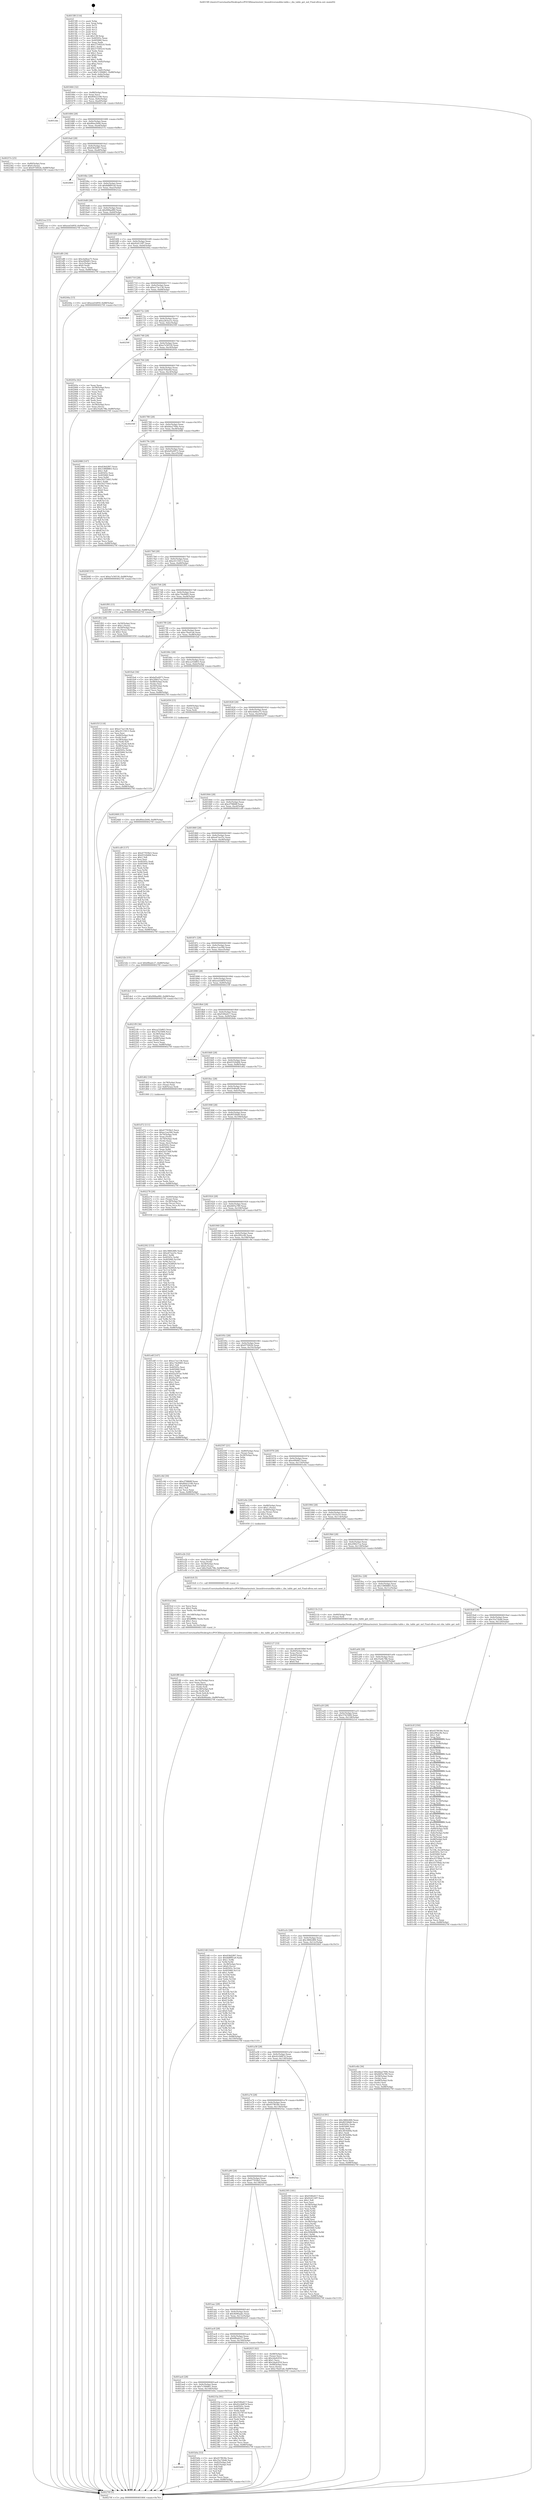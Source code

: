 digraph "0x4015f0" {
  label = "0x4015f0 (/mnt/c/Users/mathe/Desktop/tcc/POCII/binaries/extr_linuxdriversmddm-table.c_dm_table_get_md_Final-ollvm.out::main(0))"
  labelloc = "t"
  node[shape=record]

  Entry [label="",width=0.3,height=0.3,shape=circle,fillcolor=black,style=filled]
  "0x401664" [label="{
     0x401664 [32]\l
     | [instrs]\l
     &nbsp;&nbsp;0x401664 \<+6\>: mov -0x88(%rbp),%eax\l
     &nbsp;&nbsp;0x40166a \<+2\>: mov %eax,%ecx\l
     &nbsp;&nbsp;0x40166c \<+6\>: sub $0x80422180,%ecx\l
     &nbsp;&nbsp;0x401672 \<+6\>: mov %eax,-0x9c(%rbp)\l
     &nbsp;&nbsp;0x401678 \<+6\>: mov %ecx,-0xa0(%rbp)\l
     &nbsp;&nbsp;0x40167e \<+6\>: je 0000000000401cbb \<main+0x6cb\>\l
  }"]
  "0x401cbb" [label="{
     0x401cbb\l
  }", style=dashed]
  "0x401684" [label="{
     0x401684 [28]\l
     | [instrs]\l
     &nbsp;&nbsp;0x401684 \<+5\>: jmp 0000000000401689 \<main+0x99\>\l
     &nbsp;&nbsp;0x401689 \<+6\>: mov -0x9c(%rbp),%eax\l
     &nbsp;&nbsp;0x40168f \<+5\>: sub $0x80ee2b94,%eax\l
     &nbsp;&nbsp;0x401694 \<+6\>: mov %eax,-0xa4(%rbp)\l
     &nbsp;&nbsp;0x40169a \<+6\>: je 000000000040257e \<main+0xf8e\>\l
  }"]
  Exit [label="",width=0.3,height=0.3,shape=circle,fillcolor=black,style=filled,peripheries=2]
  "0x40257e" [label="{
     0x40257e [25]\l
     | [instrs]\l
     &nbsp;&nbsp;0x40257e \<+4\>: mov -0x80(%rbp),%rax\l
     &nbsp;&nbsp;0x402582 \<+6\>: movl $0x0,(%rax)\l
     &nbsp;&nbsp;0x402588 \<+10\>: movl $0x975002b,-0x88(%rbp)\l
     &nbsp;&nbsp;0x402592 \<+5\>: jmp 000000000040270f \<main+0x111f\>\l
  }"]
  "0x4016a0" [label="{
     0x4016a0 [28]\l
     | [instrs]\l
     &nbsp;&nbsp;0x4016a0 \<+5\>: jmp 00000000004016a5 \<main+0xb5\>\l
     &nbsp;&nbsp;0x4016a5 \<+6\>: mov -0x9c(%rbp),%eax\l
     &nbsp;&nbsp;0x4016ab \<+5\>: sub $0x836d2f67,%eax\l
     &nbsp;&nbsp;0x4016b0 \<+6\>: mov %eax,-0xa8(%rbp)\l
     &nbsp;&nbsp;0x4016b6 \<+6\>: je 0000000000402669 \<main+0x1079\>\l
  }"]
  "0x402468" [label="{
     0x402468 [15]\l
     | [instrs]\l
     &nbsp;&nbsp;0x402468 \<+10\>: movl $0x80ee2b94,-0x88(%rbp)\l
     &nbsp;&nbsp;0x402472 \<+5\>: jmp 000000000040270f \<main+0x111f\>\l
  }"]
  "0x402669" [label="{
     0x402669\l
  }", style=dashed]
  "0x4016bc" [label="{
     0x4016bc [28]\l
     | [instrs]\l
     &nbsp;&nbsp;0x4016bc \<+5\>: jmp 00000000004016c1 \<main+0xd1\>\l
     &nbsp;&nbsp;0x4016c1 \<+6\>: mov -0x9c(%rbp),%eax\l
     &nbsp;&nbsp;0x4016c7 \<+5\>: sub $0x8d8f91a9,%eax\l
     &nbsp;&nbsp;0x4016cc \<+6\>: mov %eax,-0xac(%rbp)\l
     &nbsp;&nbsp;0x4016d2 \<+6\>: je 00000000004021ea \<main+0xbfa\>\l
  }"]
  "0x402292" [label="{
     0x402292 [153]\l
     | [instrs]\l
     &nbsp;&nbsp;0x402292 \<+5\>: mov $0x388428f4,%edx\l
     &nbsp;&nbsp;0x402297 \<+5\>: mov $0xe67ee25c,%esi\l
     &nbsp;&nbsp;0x40229c \<+3\>: mov $0x1,%r8b\l
     &nbsp;&nbsp;0x40229f \<+8\>: mov 0x40505c,%r9d\l
     &nbsp;&nbsp;0x4022a7 \<+8\>: mov 0x405060,%r10d\l
     &nbsp;&nbsp;0x4022af \<+3\>: mov %r9d,%r11d\l
     &nbsp;&nbsp;0x4022b2 \<+7\>: add $0xa7628929,%r11d\l
     &nbsp;&nbsp;0x4022b9 \<+4\>: sub $0x1,%r11d\l
     &nbsp;&nbsp;0x4022bd \<+7\>: sub $0xa7628929,%r11d\l
     &nbsp;&nbsp;0x4022c4 \<+4\>: imul %r11d,%r9d\l
     &nbsp;&nbsp;0x4022c8 \<+4\>: and $0x1,%r9d\l
     &nbsp;&nbsp;0x4022cc \<+4\>: cmp $0x0,%r9d\l
     &nbsp;&nbsp;0x4022d0 \<+3\>: sete %bl\l
     &nbsp;&nbsp;0x4022d3 \<+4\>: cmp $0xa,%r10d\l
     &nbsp;&nbsp;0x4022d7 \<+4\>: setl %r14b\l
     &nbsp;&nbsp;0x4022db \<+3\>: mov %bl,%r15b\l
     &nbsp;&nbsp;0x4022de \<+4\>: xor $0xff,%r15b\l
     &nbsp;&nbsp;0x4022e2 \<+3\>: mov %r14b,%r12b\l
     &nbsp;&nbsp;0x4022e5 \<+4\>: xor $0xff,%r12b\l
     &nbsp;&nbsp;0x4022e9 \<+4\>: xor $0x0,%r8b\l
     &nbsp;&nbsp;0x4022ed \<+3\>: mov %r15b,%r13b\l
     &nbsp;&nbsp;0x4022f0 \<+4\>: and $0x0,%r13b\l
     &nbsp;&nbsp;0x4022f4 \<+3\>: and %r8b,%bl\l
     &nbsp;&nbsp;0x4022f7 \<+3\>: mov %r12b,%al\l
     &nbsp;&nbsp;0x4022fa \<+2\>: and $0x0,%al\l
     &nbsp;&nbsp;0x4022fc \<+3\>: and %r8b,%r14b\l
     &nbsp;&nbsp;0x4022ff \<+3\>: or %bl,%r13b\l
     &nbsp;&nbsp;0x402302 \<+3\>: or %r14b,%al\l
     &nbsp;&nbsp;0x402305 \<+3\>: xor %al,%r13b\l
     &nbsp;&nbsp;0x402308 \<+3\>: or %r12b,%r15b\l
     &nbsp;&nbsp;0x40230b \<+4\>: xor $0xff,%r15b\l
     &nbsp;&nbsp;0x40230f \<+4\>: or $0x0,%r8b\l
     &nbsp;&nbsp;0x402313 \<+3\>: and %r8b,%r15b\l
     &nbsp;&nbsp;0x402316 \<+3\>: or %r15b,%r13b\l
     &nbsp;&nbsp;0x402319 \<+4\>: test $0x1,%r13b\l
     &nbsp;&nbsp;0x40231d \<+3\>: cmovne %esi,%edx\l
     &nbsp;&nbsp;0x402320 \<+6\>: mov %edx,-0x88(%rbp)\l
     &nbsp;&nbsp;0x402326 \<+5\>: jmp 000000000040270f \<main+0x111f\>\l
  }"]
  "0x4021ea" [label="{
     0x4021ea [15]\l
     | [instrs]\l
     &nbsp;&nbsp;0x4021ea \<+10\>: movl $0xeed3d95f,-0x88(%rbp)\l
     &nbsp;&nbsp;0x4021f4 \<+5\>: jmp 000000000040270f \<main+0x111f\>\l
  }"]
  "0x4016d8" [label="{
     0x4016d8 [28]\l
     | [instrs]\l
     &nbsp;&nbsp;0x4016d8 \<+5\>: jmp 00000000004016dd \<main+0xed\>\l
     &nbsp;&nbsp;0x4016dd \<+6\>: mov -0x9c(%rbp),%eax\l
     &nbsp;&nbsp;0x4016e3 \<+5\>: sub $0x908aef60,%eax\l
     &nbsp;&nbsp;0x4016e8 \<+6\>: mov %eax,-0xb0(%rbp)\l
     &nbsp;&nbsp;0x4016ee \<+6\>: je 0000000000401df0 \<main+0x800\>\l
  }"]
  "0x402148" [label="{
     0x402148 [162]\l
     | [instrs]\l
     &nbsp;&nbsp;0x402148 \<+5\>: mov $0x836d2f67,%esi\l
     &nbsp;&nbsp;0x40214d \<+5\>: mov $0x8d8f91a9,%edx\l
     &nbsp;&nbsp;0x402152 \<+3\>: mov $0x1,%r8b\l
     &nbsp;&nbsp;0x402155 \<+3\>: xor %r9d,%r9d\l
     &nbsp;&nbsp;0x402158 \<+4\>: mov -0x38(%rbp),%rcx\l
     &nbsp;&nbsp;0x40215c \<+6\>: movl $0x0,(%rcx)\l
     &nbsp;&nbsp;0x402162 \<+8\>: mov 0x40505c,%r10d\l
     &nbsp;&nbsp;0x40216a \<+8\>: mov 0x405060,%r11d\l
     &nbsp;&nbsp;0x402172 \<+4\>: sub $0x1,%r9d\l
     &nbsp;&nbsp;0x402176 \<+3\>: mov %r10d,%ebx\l
     &nbsp;&nbsp;0x402179 \<+3\>: add %r9d,%ebx\l
     &nbsp;&nbsp;0x40217c \<+4\>: imul %ebx,%r10d\l
     &nbsp;&nbsp;0x402180 \<+4\>: and $0x1,%r10d\l
     &nbsp;&nbsp;0x402184 \<+4\>: cmp $0x0,%r10d\l
     &nbsp;&nbsp;0x402188 \<+4\>: sete %r14b\l
     &nbsp;&nbsp;0x40218c \<+4\>: cmp $0xa,%r11d\l
     &nbsp;&nbsp;0x402190 \<+4\>: setl %r15b\l
     &nbsp;&nbsp;0x402194 \<+3\>: mov %r14b,%r12b\l
     &nbsp;&nbsp;0x402197 \<+4\>: xor $0xff,%r12b\l
     &nbsp;&nbsp;0x40219b \<+3\>: mov %r15b,%r13b\l
     &nbsp;&nbsp;0x40219e \<+4\>: xor $0xff,%r13b\l
     &nbsp;&nbsp;0x4021a2 \<+4\>: xor $0x0,%r8b\l
     &nbsp;&nbsp;0x4021a6 \<+3\>: mov %r12b,%cl\l
     &nbsp;&nbsp;0x4021a9 \<+3\>: and $0x0,%cl\l
     &nbsp;&nbsp;0x4021ac \<+3\>: and %r8b,%r14b\l
     &nbsp;&nbsp;0x4021af \<+3\>: mov %r13b,%dil\l
     &nbsp;&nbsp;0x4021b2 \<+4\>: and $0x0,%dil\l
     &nbsp;&nbsp;0x4021b6 \<+3\>: and %r8b,%r15b\l
     &nbsp;&nbsp;0x4021b9 \<+3\>: or %r14b,%cl\l
     &nbsp;&nbsp;0x4021bc \<+3\>: or %r15b,%dil\l
     &nbsp;&nbsp;0x4021bf \<+3\>: xor %dil,%cl\l
     &nbsp;&nbsp;0x4021c2 \<+3\>: or %r13b,%r12b\l
     &nbsp;&nbsp;0x4021c5 \<+4\>: xor $0xff,%r12b\l
     &nbsp;&nbsp;0x4021c9 \<+4\>: or $0x0,%r8b\l
     &nbsp;&nbsp;0x4021cd \<+3\>: and %r8b,%r12b\l
     &nbsp;&nbsp;0x4021d0 \<+3\>: or %r12b,%cl\l
     &nbsp;&nbsp;0x4021d3 \<+3\>: test $0x1,%cl\l
     &nbsp;&nbsp;0x4021d6 \<+3\>: cmovne %edx,%esi\l
     &nbsp;&nbsp;0x4021d9 \<+6\>: mov %esi,-0x88(%rbp)\l
     &nbsp;&nbsp;0x4021df \<+6\>: mov %eax,-0x150(%rbp)\l
     &nbsp;&nbsp;0x4021e5 \<+5\>: jmp 000000000040270f \<main+0x111f\>\l
  }"]
  "0x401df0" [label="{
     0x401df0 [30]\l
     | [instrs]\l
     &nbsp;&nbsp;0x401df0 \<+5\>: mov $0xcbd4ea75,%eax\l
     &nbsp;&nbsp;0x401df5 \<+5\>: mov $0xe0f4d63,%ecx\l
     &nbsp;&nbsp;0x401dfa \<+3\>: mov -0x2c(%rbp),%edx\l
     &nbsp;&nbsp;0x401dfd \<+3\>: cmp $0x0,%edx\l
     &nbsp;&nbsp;0x401e00 \<+3\>: cmove %ecx,%eax\l
     &nbsp;&nbsp;0x401e03 \<+6\>: mov %eax,-0x88(%rbp)\l
     &nbsp;&nbsp;0x401e09 \<+5\>: jmp 000000000040270f \<main+0x111f\>\l
  }"]
  "0x4016f4" [label="{
     0x4016f4 [28]\l
     | [instrs]\l
     &nbsp;&nbsp;0x4016f4 \<+5\>: jmp 00000000004016f9 \<main+0x109\>\l
     &nbsp;&nbsp;0x4016f9 \<+6\>: mov -0x9c(%rbp),%eax\l
     &nbsp;&nbsp;0x4016ff \<+5\>: sub $0x92d110f7,%eax\l
     &nbsp;&nbsp;0x401704 \<+6\>: mov %eax,-0xb4(%rbp)\l
     &nbsp;&nbsp;0x40170a \<+6\>: je 000000000040244a \<main+0xe5a\>\l
  }"]
  "0x402127" [label="{
     0x402127 [33]\l
     | [instrs]\l
     &nbsp;&nbsp;0x402127 \<+10\>: movabs $0x4030b6,%rdi\l
     &nbsp;&nbsp;0x402131 \<+4\>: mov -0x40(%rbp),%rcx\l
     &nbsp;&nbsp;0x402135 \<+3\>: mov %rax,(%rcx)\l
     &nbsp;&nbsp;0x402138 \<+4\>: mov -0x40(%rbp),%rax\l
     &nbsp;&nbsp;0x40213c \<+3\>: mov (%rax),%rax\l
     &nbsp;&nbsp;0x40213f \<+2\>: mov (%rax),%esi\l
     &nbsp;&nbsp;0x402141 \<+2\>: mov $0x0,%al\l
     &nbsp;&nbsp;0x402143 \<+5\>: call 0000000000401040 \<printf@plt\>\l
     | [calls]\l
     &nbsp;&nbsp;0x401040 \{1\} (unknown)\l
  }"]
  "0x40244a" [label="{
     0x40244a [15]\l
     | [instrs]\l
     &nbsp;&nbsp;0x40244a \<+10\>: movl $0xeed3d95f,-0x88(%rbp)\l
     &nbsp;&nbsp;0x402454 \<+5\>: jmp 000000000040270f \<main+0x111f\>\l
  }"]
  "0x401710" [label="{
     0x401710 [28]\l
     | [instrs]\l
     &nbsp;&nbsp;0x401710 \<+5\>: jmp 0000000000401715 \<main+0x125\>\l
     &nbsp;&nbsp;0x401715 \<+6\>: mov -0x9c(%rbp),%eax\l
     &nbsp;&nbsp;0x40171b \<+5\>: sub $0xa17ac136,%eax\l
     &nbsp;&nbsp;0x401720 \<+6\>: mov %eax,-0xb8(%rbp)\l
     &nbsp;&nbsp;0x401726 \<+6\>: je 0000000000402621 \<main+0x1031\>\l
  }"]
  "0x401ff9" [label="{
     0x401ff9 [44]\l
     | [instrs]\l
     &nbsp;&nbsp;0x401ff9 \<+6\>: mov -0x14c(%rbp),%ecx\l
     &nbsp;&nbsp;0x401fff \<+3\>: imul %eax,%ecx\l
     &nbsp;&nbsp;0x402002 \<+4\>: mov -0x60(%rbp),%rdi\l
     &nbsp;&nbsp;0x402006 \<+3\>: mov (%rdi),%rdi\l
     &nbsp;&nbsp;0x402009 \<+4\>: mov -0x58(%rbp),%r8\l
     &nbsp;&nbsp;0x40200d \<+3\>: movslq (%r8),%r8\l
     &nbsp;&nbsp;0x402010 \<+4\>: mov (%rdi,%r8,8),%rdi\l
     &nbsp;&nbsp;0x402014 \<+2\>: mov %ecx,(%rdi)\l
     &nbsp;&nbsp;0x402016 \<+10\>: movl $0x4b90aabc,-0x88(%rbp)\l
     &nbsp;&nbsp;0x402020 \<+5\>: jmp 000000000040270f \<main+0x111f\>\l
  }"]
  "0x402621" [label="{
     0x402621\l
  }", style=dashed]
  "0x40172c" [label="{
     0x40172c [28]\l
     | [instrs]\l
     &nbsp;&nbsp;0x40172c \<+5\>: jmp 0000000000401731 \<main+0x141\>\l
     &nbsp;&nbsp;0x401731 \<+6\>: mov -0x9c(%rbp),%eax\l
     &nbsp;&nbsp;0x401737 \<+5\>: sub $0xa283ea1e,%eax\l
     &nbsp;&nbsp;0x40173c \<+6\>: mov %eax,-0xbc(%rbp)\l
     &nbsp;&nbsp;0x401742 \<+6\>: je 000000000040250f \<main+0xf1f\>\l
  }"]
  "0x401fcd" [label="{
     0x401fcd [44]\l
     | [instrs]\l
     &nbsp;&nbsp;0x401fcd \<+2\>: xor %ecx,%ecx\l
     &nbsp;&nbsp;0x401fcf \<+5\>: mov $0x2,%edx\l
     &nbsp;&nbsp;0x401fd4 \<+6\>: mov %edx,-0x148(%rbp)\l
     &nbsp;&nbsp;0x401fda \<+1\>: cltd\l
     &nbsp;&nbsp;0x401fdb \<+6\>: mov -0x148(%rbp),%esi\l
     &nbsp;&nbsp;0x401fe1 \<+2\>: idiv %esi\l
     &nbsp;&nbsp;0x401fe3 \<+6\>: imul $0xfffffffe,%edx,%edx\l
     &nbsp;&nbsp;0x401fe9 \<+3\>: sub $0x1,%ecx\l
     &nbsp;&nbsp;0x401fec \<+2\>: sub %ecx,%edx\l
     &nbsp;&nbsp;0x401fee \<+6\>: mov %edx,-0x14c(%rbp)\l
     &nbsp;&nbsp;0x401ff4 \<+5\>: call 0000000000401160 \<next_i\>\l
     | [calls]\l
     &nbsp;&nbsp;0x401160 \{1\} (/mnt/c/Users/mathe/Desktop/tcc/POCII/binaries/extr_linuxdriversmddm-table.c_dm_table_get_md_Final-ollvm.out::next_i)\l
  }"]
  "0x40250f" [label="{
     0x40250f\l
  }", style=dashed]
  "0x401748" [label="{
     0x401748 [28]\l
     | [instrs]\l
     &nbsp;&nbsp;0x401748 \<+5\>: jmp 000000000040174d \<main+0x15d\>\l
     &nbsp;&nbsp;0x40174d \<+6\>: mov -0x9c(%rbp),%eax\l
     &nbsp;&nbsp;0x401753 \<+5\>: sub $0xa7e56530,%eax\l
     &nbsp;&nbsp;0x401758 \<+6\>: mov %eax,-0xc0(%rbp)\l
     &nbsp;&nbsp;0x40175e \<+6\>: je 000000000040205e \<main+0xa6e\>\l
  }"]
  "0x401f1f" [label="{
     0x401f1f [118]\l
     | [instrs]\l
     &nbsp;&nbsp;0x401f1f \<+5\>: mov $0xa17ac136,%ecx\l
     &nbsp;&nbsp;0x401f24 \<+5\>: mov $0xc0115013,%edx\l
     &nbsp;&nbsp;0x401f29 \<+2\>: xor %esi,%esi\l
     &nbsp;&nbsp;0x401f2b \<+4\>: mov -0x60(%rbp),%rdi\l
     &nbsp;&nbsp;0x401f2f \<+3\>: mov (%rdi),%rdi\l
     &nbsp;&nbsp;0x401f32 \<+4\>: mov -0x58(%rbp),%r8\l
     &nbsp;&nbsp;0x401f36 \<+3\>: movslq (%r8),%r8\l
     &nbsp;&nbsp;0x401f39 \<+4\>: mov %rax,(%rdi,%r8,8)\l
     &nbsp;&nbsp;0x401f3d \<+4\>: mov -0x48(%rbp),%rax\l
     &nbsp;&nbsp;0x401f41 \<+6\>: movl $0x0,(%rax)\l
     &nbsp;&nbsp;0x401f47 \<+8\>: mov 0x40505c,%r9d\l
     &nbsp;&nbsp;0x401f4f \<+8\>: mov 0x405060,%r10d\l
     &nbsp;&nbsp;0x401f57 \<+3\>: sub $0x1,%esi\l
     &nbsp;&nbsp;0x401f5a \<+3\>: mov %r9d,%r11d\l
     &nbsp;&nbsp;0x401f5d \<+3\>: add %esi,%r11d\l
     &nbsp;&nbsp;0x401f60 \<+4\>: imul %r11d,%r9d\l
     &nbsp;&nbsp;0x401f64 \<+4\>: and $0x1,%r9d\l
     &nbsp;&nbsp;0x401f68 \<+4\>: cmp $0x0,%r9d\l
     &nbsp;&nbsp;0x401f6c \<+3\>: sete %bl\l
     &nbsp;&nbsp;0x401f6f \<+4\>: cmp $0xa,%r10d\l
     &nbsp;&nbsp;0x401f73 \<+4\>: setl %r14b\l
     &nbsp;&nbsp;0x401f77 \<+3\>: mov %bl,%r15b\l
     &nbsp;&nbsp;0x401f7a \<+3\>: and %r14b,%r15b\l
     &nbsp;&nbsp;0x401f7d \<+3\>: xor %r14b,%bl\l
     &nbsp;&nbsp;0x401f80 \<+3\>: or %bl,%r15b\l
     &nbsp;&nbsp;0x401f83 \<+4\>: test $0x1,%r15b\l
     &nbsp;&nbsp;0x401f87 \<+3\>: cmovne %edx,%ecx\l
     &nbsp;&nbsp;0x401f8a \<+6\>: mov %ecx,-0x88(%rbp)\l
     &nbsp;&nbsp;0x401f90 \<+5\>: jmp 000000000040270f \<main+0x111f\>\l
  }"]
  "0x40205e" [label="{
     0x40205e [42]\l
     | [instrs]\l
     &nbsp;&nbsp;0x40205e \<+2\>: xor %eax,%eax\l
     &nbsp;&nbsp;0x402060 \<+4\>: mov -0x58(%rbp),%rcx\l
     &nbsp;&nbsp;0x402064 \<+2\>: mov (%rcx),%edx\l
     &nbsp;&nbsp;0x402066 \<+2\>: mov %eax,%esi\l
     &nbsp;&nbsp;0x402068 \<+2\>: sub %edx,%esi\l
     &nbsp;&nbsp;0x40206a \<+2\>: mov %eax,%edx\l
     &nbsp;&nbsp;0x40206c \<+3\>: sub $0x1,%edx\l
     &nbsp;&nbsp;0x40206f \<+2\>: add %edx,%esi\l
     &nbsp;&nbsp;0x402071 \<+2\>: sub %esi,%eax\l
     &nbsp;&nbsp;0x402073 \<+4\>: mov -0x58(%rbp),%rcx\l
     &nbsp;&nbsp;0x402077 \<+2\>: mov %eax,(%rcx)\l
     &nbsp;&nbsp;0x402079 \<+10\>: movl $0x35a9c78b,-0x88(%rbp)\l
     &nbsp;&nbsp;0x402083 \<+5\>: jmp 000000000040270f \<main+0x111f\>\l
  }"]
  "0x401764" [label="{
     0x401764 [28]\l
     | [instrs]\l
     &nbsp;&nbsp;0x401764 \<+5\>: jmp 0000000000401769 \<main+0x179\>\l
     &nbsp;&nbsp;0x401769 \<+6\>: mov -0x9c(%rbp),%eax\l
     &nbsp;&nbsp;0x40176f \<+5\>: sub $0xb7f3be6d,%eax\l
     &nbsp;&nbsp;0x401774 \<+6\>: mov %eax,-0xc4(%rbp)\l
     &nbsp;&nbsp;0x40177a \<+6\>: je 000000000040256f \<main+0xf7f\>\l
  }"]
  "0x401e2b" [label="{
     0x401e2b [32]\l
     | [instrs]\l
     &nbsp;&nbsp;0x401e2b \<+4\>: mov -0x60(%rbp),%rdi\l
     &nbsp;&nbsp;0x401e2f \<+3\>: mov %rax,(%rdi)\l
     &nbsp;&nbsp;0x401e32 \<+4\>: mov -0x58(%rbp),%rax\l
     &nbsp;&nbsp;0x401e36 \<+6\>: movl $0x0,(%rax)\l
     &nbsp;&nbsp;0x401e3c \<+10\>: movl $0x35a9c78b,-0x88(%rbp)\l
     &nbsp;&nbsp;0x401e46 \<+5\>: jmp 000000000040270f \<main+0x111f\>\l
  }"]
  "0x40256f" [label="{
     0x40256f\l
  }", style=dashed]
  "0x401780" [label="{
     0x401780 [28]\l
     | [instrs]\l
     &nbsp;&nbsp;0x401780 \<+5\>: jmp 0000000000401785 \<main+0x195\>\l
     &nbsp;&nbsp;0x401785 \<+6\>: mov -0x9c(%rbp),%eax\l
     &nbsp;&nbsp;0x40178b \<+5\>: sub $0xbba2769e,%eax\l
     &nbsp;&nbsp;0x401790 \<+6\>: mov %eax,-0xc8(%rbp)\l
     &nbsp;&nbsp;0x401796 \<+6\>: je 0000000000402088 \<main+0xa98\>\l
  }"]
  "0x401d72" [label="{
     0x401d72 [111]\l
     | [instrs]\l
     &nbsp;&nbsp;0x401d72 \<+5\>: mov $0x477939e5,%ecx\l
     &nbsp;&nbsp;0x401d77 \<+5\>: mov $0xec1ea394,%edx\l
     &nbsp;&nbsp;0x401d7c \<+4\>: mov -0x70(%rbp),%rdi\l
     &nbsp;&nbsp;0x401d80 \<+2\>: mov %eax,(%rdi)\l
     &nbsp;&nbsp;0x401d82 \<+4\>: mov -0x70(%rbp),%rdi\l
     &nbsp;&nbsp;0x401d86 \<+2\>: mov (%rdi),%eax\l
     &nbsp;&nbsp;0x401d88 \<+3\>: mov %eax,-0x2c(%rbp)\l
     &nbsp;&nbsp;0x401d8b \<+7\>: mov 0x40505c,%eax\l
     &nbsp;&nbsp;0x401d92 \<+7\>: mov 0x405060,%esi\l
     &nbsp;&nbsp;0x401d99 \<+3\>: mov %eax,%r8d\l
     &nbsp;&nbsp;0x401d9c \<+7\>: sub $0xf3a5744f,%r8d\l
     &nbsp;&nbsp;0x401da3 \<+4\>: sub $0x1,%r8d\l
     &nbsp;&nbsp;0x401da7 \<+7\>: add $0xf3a5744f,%r8d\l
     &nbsp;&nbsp;0x401dae \<+4\>: imul %r8d,%eax\l
     &nbsp;&nbsp;0x401db2 \<+3\>: and $0x1,%eax\l
     &nbsp;&nbsp;0x401db5 \<+3\>: cmp $0x0,%eax\l
     &nbsp;&nbsp;0x401db8 \<+4\>: sete %r9b\l
     &nbsp;&nbsp;0x401dbc \<+3\>: cmp $0xa,%esi\l
     &nbsp;&nbsp;0x401dbf \<+4\>: setl %r10b\l
     &nbsp;&nbsp;0x401dc3 \<+3\>: mov %r9b,%r11b\l
     &nbsp;&nbsp;0x401dc6 \<+3\>: and %r10b,%r11b\l
     &nbsp;&nbsp;0x401dc9 \<+3\>: xor %r10b,%r9b\l
     &nbsp;&nbsp;0x401dcc \<+3\>: or %r9b,%r11b\l
     &nbsp;&nbsp;0x401dcf \<+4\>: test $0x1,%r11b\l
     &nbsp;&nbsp;0x401dd3 \<+3\>: cmovne %edx,%ecx\l
     &nbsp;&nbsp;0x401dd6 \<+6\>: mov %ecx,-0x88(%rbp)\l
     &nbsp;&nbsp;0x401ddc \<+5\>: jmp 000000000040270f \<main+0x111f\>\l
  }"]
  "0x402088" [label="{
     0x402088 [147]\l
     | [instrs]\l
     &nbsp;&nbsp;0x402088 \<+5\>: mov $0x836d2f67,%eax\l
     &nbsp;&nbsp;0x40208d \<+5\>: mov $0x33868883,%ecx\l
     &nbsp;&nbsp;0x402092 \<+2\>: mov $0x1,%dl\l
     &nbsp;&nbsp;0x402094 \<+7\>: mov 0x40505c,%esi\l
     &nbsp;&nbsp;0x40209b \<+7\>: mov 0x405060,%edi\l
     &nbsp;&nbsp;0x4020a2 \<+3\>: mov %esi,%r8d\l
     &nbsp;&nbsp;0x4020a5 \<+7\>: add $0x50275443,%r8d\l
     &nbsp;&nbsp;0x4020ac \<+4\>: sub $0x1,%r8d\l
     &nbsp;&nbsp;0x4020b0 \<+7\>: sub $0x50275443,%r8d\l
     &nbsp;&nbsp;0x4020b7 \<+4\>: imul %r8d,%esi\l
     &nbsp;&nbsp;0x4020bb \<+3\>: and $0x1,%esi\l
     &nbsp;&nbsp;0x4020be \<+3\>: cmp $0x0,%esi\l
     &nbsp;&nbsp;0x4020c1 \<+4\>: sete %r9b\l
     &nbsp;&nbsp;0x4020c5 \<+3\>: cmp $0xa,%edi\l
     &nbsp;&nbsp;0x4020c8 \<+4\>: setl %r10b\l
     &nbsp;&nbsp;0x4020cc \<+3\>: mov %r9b,%r11b\l
     &nbsp;&nbsp;0x4020cf \<+4\>: xor $0xff,%r11b\l
     &nbsp;&nbsp;0x4020d3 \<+3\>: mov %r10b,%bl\l
     &nbsp;&nbsp;0x4020d6 \<+3\>: xor $0xff,%bl\l
     &nbsp;&nbsp;0x4020d9 \<+3\>: xor $0x1,%dl\l
     &nbsp;&nbsp;0x4020dc \<+3\>: mov %r11b,%r14b\l
     &nbsp;&nbsp;0x4020df \<+4\>: and $0xff,%r14b\l
     &nbsp;&nbsp;0x4020e3 \<+3\>: and %dl,%r9b\l
     &nbsp;&nbsp;0x4020e6 \<+3\>: mov %bl,%r15b\l
     &nbsp;&nbsp;0x4020e9 \<+4\>: and $0xff,%r15b\l
     &nbsp;&nbsp;0x4020ed \<+3\>: and %dl,%r10b\l
     &nbsp;&nbsp;0x4020f0 \<+3\>: or %r9b,%r14b\l
     &nbsp;&nbsp;0x4020f3 \<+3\>: or %r10b,%r15b\l
     &nbsp;&nbsp;0x4020f6 \<+3\>: xor %r15b,%r14b\l
     &nbsp;&nbsp;0x4020f9 \<+3\>: or %bl,%r11b\l
     &nbsp;&nbsp;0x4020fc \<+4\>: xor $0xff,%r11b\l
     &nbsp;&nbsp;0x402100 \<+3\>: or $0x1,%dl\l
     &nbsp;&nbsp;0x402103 \<+3\>: and %dl,%r11b\l
     &nbsp;&nbsp;0x402106 \<+3\>: or %r11b,%r14b\l
     &nbsp;&nbsp;0x402109 \<+4\>: test $0x1,%r14b\l
     &nbsp;&nbsp;0x40210d \<+3\>: cmovne %ecx,%eax\l
     &nbsp;&nbsp;0x402110 \<+6\>: mov %eax,-0x88(%rbp)\l
     &nbsp;&nbsp;0x402116 \<+5\>: jmp 000000000040270f \<main+0x111f\>\l
  }"]
  "0x40179c" [label="{
     0x40179c [28]\l
     | [instrs]\l
     &nbsp;&nbsp;0x40179c \<+5\>: jmp 00000000004017a1 \<main+0x1b1\>\l
     &nbsp;&nbsp;0x4017a1 \<+6\>: mov -0x9c(%rbp),%eax\l
     &nbsp;&nbsp;0x4017a7 \<+5\>: sub $0xbd5e4973,%eax\l
     &nbsp;&nbsp;0x4017ac \<+6\>: mov %eax,-0xcc(%rbp)\l
     &nbsp;&nbsp;0x4017b2 \<+6\>: je 000000000040204f \<main+0xa5f\>\l
  }"]
  "0x4015f0" [label="{
     0x4015f0 [116]\l
     | [instrs]\l
     &nbsp;&nbsp;0x4015f0 \<+1\>: push %rbp\l
     &nbsp;&nbsp;0x4015f1 \<+3\>: mov %rsp,%rbp\l
     &nbsp;&nbsp;0x4015f4 \<+2\>: push %r15\l
     &nbsp;&nbsp;0x4015f6 \<+2\>: push %r14\l
     &nbsp;&nbsp;0x4015f8 \<+2\>: push %r13\l
     &nbsp;&nbsp;0x4015fa \<+2\>: push %r12\l
     &nbsp;&nbsp;0x4015fc \<+1\>: push %rbx\l
     &nbsp;&nbsp;0x4015fd \<+7\>: sub $0x138,%rsp\l
     &nbsp;&nbsp;0x401604 \<+7\>: mov 0x40505c,%eax\l
     &nbsp;&nbsp;0x40160b \<+7\>: mov 0x405060,%ecx\l
     &nbsp;&nbsp;0x401612 \<+2\>: mov %eax,%edx\l
     &nbsp;&nbsp;0x401614 \<+6\>: sub $0x575402c0,%edx\l
     &nbsp;&nbsp;0x40161a \<+3\>: sub $0x1,%edx\l
     &nbsp;&nbsp;0x40161d \<+6\>: add $0x575402c0,%edx\l
     &nbsp;&nbsp;0x401623 \<+3\>: imul %edx,%eax\l
     &nbsp;&nbsp;0x401626 \<+3\>: and $0x1,%eax\l
     &nbsp;&nbsp;0x401629 \<+3\>: cmp $0x0,%eax\l
     &nbsp;&nbsp;0x40162c \<+4\>: sete %r8b\l
     &nbsp;&nbsp;0x401630 \<+4\>: and $0x1,%r8b\l
     &nbsp;&nbsp;0x401634 \<+7\>: mov %r8b,-0x82(%rbp)\l
     &nbsp;&nbsp;0x40163b \<+3\>: cmp $0xa,%ecx\l
     &nbsp;&nbsp;0x40163e \<+4\>: setl %r8b\l
     &nbsp;&nbsp;0x401642 \<+4\>: and $0x1,%r8b\l
     &nbsp;&nbsp;0x401646 \<+7\>: mov %r8b,-0x81(%rbp)\l
     &nbsp;&nbsp;0x40164d \<+10\>: movl $0x7c50b861,-0x88(%rbp)\l
     &nbsp;&nbsp;0x401657 \<+6\>: mov %edi,-0x8c(%rbp)\l
     &nbsp;&nbsp;0x40165d \<+7\>: mov %rsi,-0x98(%rbp)\l
  }"]
  "0x40204f" [label="{
     0x40204f [15]\l
     | [instrs]\l
     &nbsp;&nbsp;0x40204f \<+10\>: movl $0xa7e56530,-0x88(%rbp)\l
     &nbsp;&nbsp;0x402059 \<+5\>: jmp 000000000040270f \<main+0x111f\>\l
  }"]
  "0x4017b8" [label="{
     0x4017b8 [28]\l
     | [instrs]\l
     &nbsp;&nbsp;0x4017b8 \<+5\>: jmp 00000000004017bd \<main+0x1cd\>\l
     &nbsp;&nbsp;0x4017bd \<+6\>: mov -0x9c(%rbp),%eax\l
     &nbsp;&nbsp;0x4017c3 \<+5\>: sub $0xc0115013,%eax\l
     &nbsp;&nbsp;0x4017c8 \<+6\>: mov %eax,-0xd0(%rbp)\l
     &nbsp;&nbsp;0x4017ce \<+6\>: je 0000000000401f95 \<main+0x9a5\>\l
  }"]
  "0x40270f" [label="{
     0x40270f [5]\l
     | [instrs]\l
     &nbsp;&nbsp;0x40270f \<+5\>: jmp 0000000000401664 \<main+0x74\>\l
  }"]
  "0x401f95" [label="{
     0x401f95 [15]\l
     | [instrs]\l
     &nbsp;&nbsp;0x401f95 \<+10\>: movl $0xc76a41a6,-0x88(%rbp)\l
     &nbsp;&nbsp;0x401f9f \<+5\>: jmp 000000000040270f \<main+0x111f\>\l
  }"]
  "0x4017d4" [label="{
     0x4017d4 [28]\l
     | [instrs]\l
     &nbsp;&nbsp;0x4017d4 \<+5\>: jmp 00000000004017d9 \<main+0x1e9\>\l
     &nbsp;&nbsp;0x4017d9 \<+6\>: mov -0x9c(%rbp),%eax\l
     &nbsp;&nbsp;0x4017df \<+5\>: sub $0xc74e9485,%eax\l
     &nbsp;&nbsp;0x4017e4 \<+6\>: mov %eax,-0xd4(%rbp)\l
     &nbsp;&nbsp;0x4017ea \<+6\>: je 0000000000401f02 \<main+0x912\>\l
  }"]
  "0x401b00" [label="{
     0x401b00\l
  }", style=dashed]
  "0x401f02" [label="{
     0x401f02 [29]\l
     | [instrs]\l
     &nbsp;&nbsp;0x401f02 \<+4\>: mov -0x50(%rbp),%rax\l
     &nbsp;&nbsp;0x401f06 \<+6\>: movl $0x1,(%rax)\l
     &nbsp;&nbsp;0x401f0c \<+4\>: mov -0x50(%rbp),%rax\l
     &nbsp;&nbsp;0x401f10 \<+3\>: movslq (%rax),%rax\l
     &nbsp;&nbsp;0x401f13 \<+4\>: shl $0x2,%rax\l
     &nbsp;&nbsp;0x401f17 \<+3\>: mov %rax,%rdi\l
     &nbsp;&nbsp;0x401f1a \<+5\>: call 0000000000401050 \<malloc@plt\>\l
     | [calls]\l
     &nbsp;&nbsp;0x401050 \{1\} (unknown)\l
  }"]
  "0x4017f0" [label="{
     0x4017f0 [28]\l
     | [instrs]\l
     &nbsp;&nbsp;0x4017f0 \<+5\>: jmp 00000000004017f5 \<main+0x205\>\l
     &nbsp;&nbsp;0x4017f5 \<+6\>: mov -0x9c(%rbp),%eax\l
     &nbsp;&nbsp;0x4017fb \<+5\>: sub $0xc76a41a6,%eax\l
     &nbsp;&nbsp;0x401800 \<+6\>: mov %eax,-0xd8(%rbp)\l
     &nbsp;&nbsp;0x401806 \<+6\>: je 0000000000401fa4 \<main+0x9b4\>\l
  }"]
  "0x401b0a" [label="{
     0x401b0a [53]\l
     | [instrs]\l
     &nbsp;&nbsp;0x401b0a \<+5\>: mov $0x457f639e,%eax\l
     &nbsp;&nbsp;0x401b0f \<+5\>: mov $0x35a72b46,%ecx\l
     &nbsp;&nbsp;0x401b14 \<+6\>: mov -0x82(%rbp),%dl\l
     &nbsp;&nbsp;0x401b1a \<+7\>: mov -0x81(%rbp),%sil\l
     &nbsp;&nbsp;0x401b21 \<+3\>: mov %dl,%dil\l
     &nbsp;&nbsp;0x401b24 \<+3\>: and %sil,%dil\l
     &nbsp;&nbsp;0x401b27 \<+3\>: xor %sil,%dl\l
     &nbsp;&nbsp;0x401b2a \<+3\>: or %dl,%dil\l
     &nbsp;&nbsp;0x401b2d \<+4\>: test $0x1,%dil\l
     &nbsp;&nbsp;0x401b31 \<+3\>: cmovne %ecx,%eax\l
     &nbsp;&nbsp;0x401b34 \<+6\>: mov %eax,-0x88(%rbp)\l
     &nbsp;&nbsp;0x401b3a \<+5\>: jmp 000000000040270f \<main+0x111f\>\l
  }"]
  "0x401fa4" [label="{
     0x401fa4 [36]\l
     | [instrs]\l
     &nbsp;&nbsp;0x401fa4 \<+5\>: mov $0xbd5e4973,%eax\l
     &nbsp;&nbsp;0x401fa9 \<+5\>: mov $0x2f4627ca,%ecx\l
     &nbsp;&nbsp;0x401fae \<+4\>: mov -0x48(%rbp),%rdx\l
     &nbsp;&nbsp;0x401fb2 \<+2\>: mov (%rdx),%esi\l
     &nbsp;&nbsp;0x401fb4 \<+4\>: mov -0x50(%rbp),%rdx\l
     &nbsp;&nbsp;0x401fb8 \<+2\>: cmp (%rdx),%esi\l
     &nbsp;&nbsp;0x401fba \<+3\>: cmovl %ecx,%eax\l
     &nbsp;&nbsp;0x401fbd \<+6\>: mov %eax,-0x88(%rbp)\l
     &nbsp;&nbsp;0x401fc3 \<+5\>: jmp 000000000040270f \<main+0x111f\>\l
  }"]
  "0x40180c" [label="{
     0x40180c [28]\l
     | [instrs]\l
     &nbsp;&nbsp;0x40180c \<+5\>: jmp 0000000000401811 \<main+0x221\>\l
     &nbsp;&nbsp;0x401811 \<+6\>: mov -0x9c(%rbp),%eax\l
     &nbsp;&nbsp;0x401817 \<+5\>: sub $0xca31b803,%eax\l
     &nbsp;&nbsp;0x40181c \<+6\>: mov %eax,-0xdc(%rbp)\l
     &nbsp;&nbsp;0x401822 \<+6\>: je 0000000000402459 \<main+0xe69\>\l
  }"]
  "0x401ae4" [label="{
     0x401ae4 [28]\l
     | [instrs]\l
     &nbsp;&nbsp;0x401ae4 \<+5\>: jmp 0000000000401ae9 \<main+0x4f9\>\l
     &nbsp;&nbsp;0x401ae9 \<+6\>: mov -0x9c(%rbp),%eax\l
     &nbsp;&nbsp;0x401aef \<+5\>: sub $0x7c50b861,%eax\l
     &nbsp;&nbsp;0x401af4 \<+6\>: mov %eax,-0x144(%rbp)\l
     &nbsp;&nbsp;0x401afa \<+6\>: je 0000000000401b0a \<main+0x51a\>\l
  }"]
  "0x402459" [label="{
     0x402459 [15]\l
     | [instrs]\l
     &nbsp;&nbsp;0x402459 \<+4\>: mov -0x60(%rbp),%rax\l
     &nbsp;&nbsp;0x40245d \<+3\>: mov (%rax),%rax\l
     &nbsp;&nbsp;0x402460 \<+3\>: mov %rax,%rdi\l
     &nbsp;&nbsp;0x402463 \<+5\>: call 0000000000401030 \<free@plt\>\l
     | [calls]\l
     &nbsp;&nbsp;0x401030 \{1\} (unknown)\l
  }"]
  "0x401828" [label="{
     0x401828 [28]\l
     | [instrs]\l
     &nbsp;&nbsp;0x401828 \<+5\>: jmp 000000000040182d \<main+0x23d\>\l
     &nbsp;&nbsp;0x40182d \<+6\>: mov -0x9c(%rbp),%eax\l
     &nbsp;&nbsp;0x401833 \<+5\>: sub $0xcbd4ea75,%eax\l
     &nbsp;&nbsp;0x401838 \<+6\>: mov %eax,-0xe0(%rbp)\l
     &nbsp;&nbsp;0x40183e \<+6\>: je 0000000000402477 \<main+0xe87\>\l
  }"]
  "0x40233a" [label="{
     0x40233a [91]\l
     | [instrs]\l
     &nbsp;&nbsp;0x40233a \<+5\>: mov $0xf180e617,%eax\l
     &nbsp;&nbsp;0x40233f \<+5\>: mov $0x42c9d87d,%ecx\l
     &nbsp;&nbsp;0x402344 \<+7\>: mov 0x40505c,%edx\l
     &nbsp;&nbsp;0x40234b \<+7\>: mov 0x405060,%esi\l
     &nbsp;&nbsp;0x402352 \<+2\>: mov %edx,%edi\l
     &nbsp;&nbsp;0x402354 \<+6\>: sub $0x142787c8,%edi\l
     &nbsp;&nbsp;0x40235a \<+3\>: sub $0x1,%edi\l
     &nbsp;&nbsp;0x40235d \<+6\>: add $0x142787c8,%edi\l
     &nbsp;&nbsp;0x402363 \<+3\>: imul %edi,%edx\l
     &nbsp;&nbsp;0x402366 \<+3\>: and $0x1,%edx\l
     &nbsp;&nbsp;0x402369 \<+3\>: cmp $0x0,%edx\l
     &nbsp;&nbsp;0x40236c \<+4\>: sete %r8b\l
     &nbsp;&nbsp;0x402370 \<+3\>: cmp $0xa,%esi\l
     &nbsp;&nbsp;0x402373 \<+4\>: setl %r9b\l
     &nbsp;&nbsp;0x402377 \<+3\>: mov %r8b,%r10b\l
     &nbsp;&nbsp;0x40237a \<+3\>: and %r9b,%r10b\l
     &nbsp;&nbsp;0x40237d \<+3\>: xor %r9b,%r8b\l
     &nbsp;&nbsp;0x402380 \<+3\>: or %r8b,%r10b\l
     &nbsp;&nbsp;0x402383 \<+4\>: test $0x1,%r10b\l
     &nbsp;&nbsp;0x402387 \<+3\>: cmovne %ecx,%eax\l
     &nbsp;&nbsp;0x40238a \<+6\>: mov %eax,-0x88(%rbp)\l
     &nbsp;&nbsp;0x402390 \<+5\>: jmp 000000000040270f \<main+0x111f\>\l
  }"]
  "0x402477" [label="{
     0x402477\l
  }", style=dashed]
  "0x401844" [label="{
     0x401844 [28]\l
     | [instrs]\l
     &nbsp;&nbsp;0x401844 \<+5\>: jmp 0000000000401849 \<main+0x259\>\l
     &nbsp;&nbsp;0x401849 \<+6\>: mov -0x9c(%rbp),%eax\l
     &nbsp;&nbsp;0x40184f \<+5\>: sub $0xcf79868f,%eax\l
     &nbsp;&nbsp;0x401854 \<+6\>: mov %eax,-0xe4(%rbp)\l
     &nbsp;&nbsp;0x40185a \<+6\>: je 0000000000401cd9 \<main+0x6e9\>\l
  }"]
  "0x401ac8" [label="{
     0x401ac8 [28]\l
     | [instrs]\l
     &nbsp;&nbsp;0x401ac8 \<+5\>: jmp 0000000000401acd \<main+0x4dd\>\l
     &nbsp;&nbsp;0x401acd \<+6\>: mov -0x9c(%rbp),%eax\l
     &nbsp;&nbsp;0x401ad3 \<+5\>: sub $0x6fbadc27,%eax\l
     &nbsp;&nbsp;0x401ad8 \<+6\>: mov %eax,-0x140(%rbp)\l
     &nbsp;&nbsp;0x401ade \<+6\>: je 000000000040233a \<main+0xd4a\>\l
  }"]
  "0x401cd9" [label="{
     0x401cd9 [137]\l
     | [instrs]\l
     &nbsp;&nbsp;0x401cd9 \<+5\>: mov $0x477939e5,%eax\l
     &nbsp;&nbsp;0x401cde \<+5\>: mov $0xf2520d06,%ecx\l
     &nbsp;&nbsp;0x401ce3 \<+2\>: mov $0x1,%dl\l
     &nbsp;&nbsp;0x401ce5 \<+2\>: xor %esi,%esi\l
     &nbsp;&nbsp;0x401ce7 \<+7\>: mov 0x40505c,%edi\l
     &nbsp;&nbsp;0x401cee \<+8\>: mov 0x405060,%r8d\l
     &nbsp;&nbsp;0x401cf6 \<+3\>: sub $0x1,%esi\l
     &nbsp;&nbsp;0x401cf9 \<+3\>: mov %edi,%r9d\l
     &nbsp;&nbsp;0x401cfc \<+3\>: add %esi,%r9d\l
     &nbsp;&nbsp;0x401cff \<+4\>: imul %r9d,%edi\l
     &nbsp;&nbsp;0x401d03 \<+3\>: and $0x1,%edi\l
     &nbsp;&nbsp;0x401d06 \<+3\>: cmp $0x0,%edi\l
     &nbsp;&nbsp;0x401d09 \<+4\>: sete %r10b\l
     &nbsp;&nbsp;0x401d0d \<+4\>: cmp $0xa,%r8d\l
     &nbsp;&nbsp;0x401d11 \<+4\>: setl %r11b\l
     &nbsp;&nbsp;0x401d15 \<+3\>: mov %r10b,%bl\l
     &nbsp;&nbsp;0x401d18 \<+3\>: xor $0xff,%bl\l
     &nbsp;&nbsp;0x401d1b \<+3\>: mov %r11b,%r14b\l
     &nbsp;&nbsp;0x401d1e \<+4\>: xor $0xff,%r14b\l
     &nbsp;&nbsp;0x401d22 \<+3\>: xor $0x1,%dl\l
     &nbsp;&nbsp;0x401d25 \<+3\>: mov %bl,%r15b\l
     &nbsp;&nbsp;0x401d28 \<+4\>: and $0xff,%r15b\l
     &nbsp;&nbsp;0x401d2c \<+3\>: and %dl,%r10b\l
     &nbsp;&nbsp;0x401d2f \<+3\>: mov %r14b,%r12b\l
     &nbsp;&nbsp;0x401d32 \<+4\>: and $0xff,%r12b\l
     &nbsp;&nbsp;0x401d36 \<+3\>: and %dl,%r11b\l
     &nbsp;&nbsp;0x401d39 \<+3\>: or %r10b,%r15b\l
     &nbsp;&nbsp;0x401d3c \<+3\>: or %r11b,%r12b\l
     &nbsp;&nbsp;0x401d3f \<+3\>: xor %r12b,%r15b\l
     &nbsp;&nbsp;0x401d42 \<+3\>: or %r14b,%bl\l
     &nbsp;&nbsp;0x401d45 \<+3\>: xor $0xff,%bl\l
     &nbsp;&nbsp;0x401d48 \<+3\>: or $0x1,%dl\l
     &nbsp;&nbsp;0x401d4b \<+2\>: and %dl,%bl\l
     &nbsp;&nbsp;0x401d4d \<+3\>: or %bl,%r15b\l
     &nbsp;&nbsp;0x401d50 \<+4\>: test $0x1,%r15b\l
     &nbsp;&nbsp;0x401d54 \<+3\>: cmovne %ecx,%eax\l
     &nbsp;&nbsp;0x401d57 \<+6\>: mov %eax,-0x88(%rbp)\l
     &nbsp;&nbsp;0x401d5d \<+5\>: jmp 000000000040270f \<main+0x111f\>\l
  }"]
  "0x401860" [label="{
     0x401860 [28]\l
     | [instrs]\l
     &nbsp;&nbsp;0x401860 \<+5\>: jmp 0000000000401865 \<main+0x275\>\l
     &nbsp;&nbsp;0x401865 \<+6\>: mov -0x9c(%rbp),%eax\l
     &nbsp;&nbsp;0x40186b \<+5\>: sub $0xe67ee25c,%eax\l
     &nbsp;&nbsp;0x401870 \<+6\>: mov %eax,-0xe8(%rbp)\l
     &nbsp;&nbsp;0x401876 \<+6\>: je 000000000040232b \<main+0xd3b\>\l
  }"]
  "0x402025" [label="{
     0x402025 [42]\l
     | [instrs]\l
     &nbsp;&nbsp;0x402025 \<+4\>: mov -0x48(%rbp),%rax\l
     &nbsp;&nbsp;0x402029 \<+2\>: mov (%rax),%ecx\l
     &nbsp;&nbsp;0x40202b \<+6\>: sub $0x2da42f18,%ecx\l
     &nbsp;&nbsp;0x402031 \<+3\>: add $0x1,%ecx\l
     &nbsp;&nbsp;0x402034 \<+6\>: add $0x2da42f18,%ecx\l
     &nbsp;&nbsp;0x40203a \<+4\>: mov -0x48(%rbp),%rax\l
     &nbsp;&nbsp;0x40203e \<+2\>: mov %ecx,(%rax)\l
     &nbsp;&nbsp;0x402040 \<+10\>: movl $0xc76a41a6,-0x88(%rbp)\l
     &nbsp;&nbsp;0x40204a \<+5\>: jmp 000000000040270f \<main+0x111f\>\l
  }"]
  "0x40232b" [label="{
     0x40232b [15]\l
     | [instrs]\l
     &nbsp;&nbsp;0x40232b \<+10\>: movl $0x6fbadc27,-0x88(%rbp)\l
     &nbsp;&nbsp;0x402335 \<+5\>: jmp 000000000040270f \<main+0x111f\>\l
  }"]
  "0x40187c" [label="{
     0x40187c [28]\l
     | [instrs]\l
     &nbsp;&nbsp;0x40187c \<+5\>: jmp 0000000000401881 \<main+0x291\>\l
     &nbsp;&nbsp;0x401881 \<+6\>: mov -0x9c(%rbp),%eax\l
     &nbsp;&nbsp;0x401887 \<+5\>: sub $0xec1ea394,%eax\l
     &nbsp;&nbsp;0x40188c \<+6\>: mov %eax,-0xec(%rbp)\l
     &nbsp;&nbsp;0x401892 \<+6\>: je 0000000000401de1 \<main+0x7f1\>\l
  }"]
  "0x401aac" [label="{
     0x401aac [28]\l
     | [instrs]\l
     &nbsp;&nbsp;0x401aac \<+5\>: jmp 0000000000401ab1 \<main+0x4c1\>\l
     &nbsp;&nbsp;0x401ab1 \<+6\>: mov -0x9c(%rbp),%eax\l
     &nbsp;&nbsp;0x401ab7 \<+5\>: sub $0x4b90aabc,%eax\l
     &nbsp;&nbsp;0x401abc \<+6\>: mov %eax,-0x13c(%rbp)\l
     &nbsp;&nbsp;0x401ac2 \<+6\>: je 0000000000402025 \<main+0xa35\>\l
  }"]
  "0x401de1" [label="{
     0x401de1 [15]\l
     | [instrs]\l
     &nbsp;&nbsp;0x401de1 \<+10\>: movl $0x908aef60,-0x88(%rbp)\l
     &nbsp;&nbsp;0x401deb \<+5\>: jmp 000000000040270f \<main+0x111f\>\l
  }"]
  "0x401898" [label="{
     0x401898 [28]\l
     | [instrs]\l
     &nbsp;&nbsp;0x401898 \<+5\>: jmp 000000000040189d \<main+0x2ad\>\l
     &nbsp;&nbsp;0x40189d \<+6\>: mov -0x9c(%rbp),%eax\l
     &nbsp;&nbsp;0x4018a3 \<+5\>: sub $0xeed3d95f,%eax\l
     &nbsp;&nbsp;0x4018a8 \<+6\>: mov %eax,-0xf0(%rbp)\l
     &nbsp;&nbsp;0x4018ae \<+6\>: je 00000000004021f9 \<main+0xc09\>\l
  }"]
  "0x4025f1" [label="{
     0x4025f1\l
  }", style=dashed]
  "0x4021f9" [label="{
     0x4021f9 [36]\l
     | [instrs]\l
     &nbsp;&nbsp;0x4021f9 \<+5\>: mov $0xca31b803,%eax\l
     &nbsp;&nbsp;0x4021fe \<+5\>: mov $0x374256f4,%ecx\l
     &nbsp;&nbsp;0x402203 \<+4\>: mov -0x38(%rbp),%rdx\l
     &nbsp;&nbsp;0x402207 \<+2\>: mov (%rdx),%esi\l
     &nbsp;&nbsp;0x402209 \<+4\>: mov -0x68(%rbp),%rdx\l
     &nbsp;&nbsp;0x40220d \<+2\>: cmp (%rdx),%esi\l
     &nbsp;&nbsp;0x40220f \<+3\>: cmovl %ecx,%eax\l
     &nbsp;&nbsp;0x402212 \<+6\>: mov %eax,-0x88(%rbp)\l
     &nbsp;&nbsp;0x402218 \<+5\>: jmp 000000000040270f \<main+0x111f\>\l
  }"]
  "0x4018b4" [label="{
     0x4018b4 [28]\l
     | [instrs]\l
     &nbsp;&nbsp;0x4018b4 \<+5\>: jmp 00000000004018b9 \<main+0x2c9\>\l
     &nbsp;&nbsp;0x4018b9 \<+6\>: mov -0x9c(%rbp),%eax\l
     &nbsp;&nbsp;0x4018bf \<+5\>: sub $0xf180e617,%eax\l
     &nbsp;&nbsp;0x4018c4 \<+6\>: mov %eax,-0xf4(%rbp)\l
     &nbsp;&nbsp;0x4018ca \<+6\>: je 00000000004026de \<main+0x10ee\>\l
  }"]
  "0x401a90" [label="{
     0x401a90 [28]\l
     | [instrs]\l
     &nbsp;&nbsp;0x401a90 \<+5\>: jmp 0000000000401a95 \<main+0x4a5\>\l
     &nbsp;&nbsp;0x401a95 \<+6\>: mov -0x9c(%rbp),%eax\l
     &nbsp;&nbsp;0x401a9b \<+5\>: sub $0x477939e5,%eax\l
     &nbsp;&nbsp;0x401aa0 \<+6\>: mov %eax,-0x138(%rbp)\l
     &nbsp;&nbsp;0x401aa6 \<+6\>: je 00000000004025f1 \<main+0x1001\>\l
  }"]
  "0x4026de" [label="{
     0x4026de\l
  }", style=dashed]
  "0x4018d0" [label="{
     0x4018d0 [28]\l
     | [instrs]\l
     &nbsp;&nbsp;0x4018d0 \<+5\>: jmp 00000000004018d5 \<main+0x2e5\>\l
     &nbsp;&nbsp;0x4018d5 \<+6\>: mov -0x9c(%rbp),%eax\l
     &nbsp;&nbsp;0x4018db \<+5\>: sub $0xf2520d06,%eax\l
     &nbsp;&nbsp;0x4018e0 \<+6\>: mov %eax,-0xf8(%rbp)\l
     &nbsp;&nbsp;0x4018e6 \<+6\>: je 0000000000401d62 \<main+0x772\>\l
  }"]
  "0x4025ac" [label="{
     0x4025ac\l
  }", style=dashed]
  "0x401d62" [label="{
     0x401d62 [16]\l
     | [instrs]\l
     &nbsp;&nbsp;0x401d62 \<+4\>: mov -0x78(%rbp),%rax\l
     &nbsp;&nbsp;0x401d66 \<+3\>: mov (%rax),%rax\l
     &nbsp;&nbsp;0x401d69 \<+4\>: mov 0x8(%rax),%rdi\l
     &nbsp;&nbsp;0x401d6d \<+5\>: call 0000000000401060 \<atoi@plt\>\l
     | [calls]\l
     &nbsp;&nbsp;0x401060 \{1\} (unknown)\l
  }"]
  "0x4018ec" [label="{
     0x4018ec [28]\l
     | [instrs]\l
     &nbsp;&nbsp;0x4018ec \<+5\>: jmp 00000000004018f1 \<main+0x301\>\l
     &nbsp;&nbsp;0x4018f1 \<+6\>: mov -0x9c(%rbp),%eax\l
     &nbsp;&nbsp;0x4018f7 \<+5\>: sub $0xf2b46af6,%eax\l
     &nbsp;&nbsp;0x4018fc \<+6\>: mov %eax,-0xfc(%rbp)\l
     &nbsp;&nbsp;0x401902 \<+6\>: je 0000000000402700 \<main+0x1110\>\l
  }"]
  "0x401a74" [label="{
     0x401a74 [28]\l
     | [instrs]\l
     &nbsp;&nbsp;0x401a74 \<+5\>: jmp 0000000000401a79 \<main+0x489\>\l
     &nbsp;&nbsp;0x401a79 \<+6\>: mov -0x9c(%rbp),%eax\l
     &nbsp;&nbsp;0x401a7f \<+5\>: sub $0x457f639e,%eax\l
     &nbsp;&nbsp;0x401a84 \<+6\>: mov %eax,-0x134(%rbp)\l
     &nbsp;&nbsp;0x401a8a \<+6\>: je 00000000004025ac \<main+0xfbc\>\l
  }"]
  "0x402700" [label="{
     0x402700\l
  }", style=dashed]
  "0x401908" [label="{
     0x401908 [28]\l
     | [instrs]\l
     &nbsp;&nbsp;0x401908 \<+5\>: jmp 000000000040190d \<main+0x31d\>\l
     &nbsp;&nbsp;0x40190d \<+6\>: mov -0x9c(%rbp),%eax\l
     &nbsp;&nbsp;0x401913 \<+5\>: sub $0xf655fdd0,%eax\l
     &nbsp;&nbsp;0x401918 \<+6\>: mov %eax,-0x100(%rbp)\l
     &nbsp;&nbsp;0x40191e \<+6\>: je 0000000000402278 \<main+0xc88\>\l
  }"]
  "0x402395" [label="{
     0x402395 [181]\l
     | [instrs]\l
     &nbsp;&nbsp;0x402395 \<+5\>: mov $0xf180e617,%eax\l
     &nbsp;&nbsp;0x40239a \<+5\>: mov $0x92d110f7,%ecx\l
     &nbsp;&nbsp;0x40239f \<+2\>: mov $0x1,%dl\l
     &nbsp;&nbsp;0x4023a1 \<+2\>: xor %esi,%esi\l
     &nbsp;&nbsp;0x4023a3 \<+4\>: mov -0x38(%rbp),%rdi\l
     &nbsp;&nbsp;0x4023a7 \<+3\>: mov (%rdi),%r8d\l
     &nbsp;&nbsp;0x4023aa \<+3\>: mov %esi,%r9d\l
     &nbsp;&nbsp;0x4023ad \<+3\>: sub %r8d,%r9d\l
     &nbsp;&nbsp;0x4023b0 \<+3\>: mov %esi,%r8d\l
     &nbsp;&nbsp;0x4023b3 \<+4\>: sub $0x1,%r8d\l
     &nbsp;&nbsp;0x4023b7 \<+3\>: add %r8d,%r9d\l
     &nbsp;&nbsp;0x4023ba \<+3\>: sub %r9d,%esi\l
     &nbsp;&nbsp;0x4023bd \<+4\>: mov -0x38(%rbp),%rdi\l
     &nbsp;&nbsp;0x4023c1 \<+2\>: mov %esi,(%rdi)\l
     &nbsp;&nbsp;0x4023c3 \<+7\>: mov 0x40505c,%esi\l
     &nbsp;&nbsp;0x4023ca \<+8\>: mov 0x405060,%r8d\l
     &nbsp;&nbsp;0x4023d2 \<+3\>: mov %esi,%r9d\l
     &nbsp;&nbsp;0x4023d5 \<+7\>: sub $0x500b089b,%r9d\l
     &nbsp;&nbsp;0x4023dc \<+4\>: sub $0x1,%r9d\l
     &nbsp;&nbsp;0x4023e0 \<+7\>: add $0x500b089b,%r9d\l
     &nbsp;&nbsp;0x4023e7 \<+4\>: imul %r9d,%esi\l
     &nbsp;&nbsp;0x4023eb \<+3\>: and $0x1,%esi\l
     &nbsp;&nbsp;0x4023ee \<+3\>: cmp $0x0,%esi\l
     &nbsp;&nbsp;0x4023f1 \<+4\>: sete %r10b\l
     &nbsp;&nbsp;0x4023f5 \<+4\>: cmp $0xa,%r8d\l
     &nbsp;&nbsp;0x4023f9 \<+4\>: setl %r11b\l
     &nbsp;&nbsp;0x4023fd \<+3\>: mov %r10b,%bl\l
     &nbsp;&nbsp;0x402400 \<+3\>: xor $0xff,%bl\l
     &nbsp;&nbsp;0x402403 \<+3\>: mov %r11b,%r14b\l
     &nbsp;&nbsp;0x402406 \<+4\>: xor $0xff,%r14b\l
     &nbsp;&nbsp;0x40240a \<+3\>: xor $0x0,%dl\l
     &nbsp;&nbsp;0x40240d \<+3\>: mov %bl,%r15b\l
     &nbsp;&nbsp;0x402410 \<+4\>: and $0x0,%r15b\l
     &nbsp;&nbsp;0x402414 \<+3\>: and %dl,%r10b\l
     &nbsp;&nbsp;0x402417 \<+3\>: mov %r14b,%r12b\l
     &nbsp;&nbsp;0x40241a \<+4\>: and $0x0,%r12b\l
     &nbsp;&nbsp;0x40241e \<+3\>: and %dl,%r11b\l
     &nbsp;&nbsp;0x402421 \<+3\>: or %r10b,%r15b\l
     &nbsp;&nbsp;0x402424 \<+3\>: or %r11b,%r12b\l
     &nbsp;&nbsp;0x402427 \<+3\>: xor %r12b,%r15b\l
     &nbsp;&nbsp;0x40242a \<+3\>: or %r14b,%bl\l
     &nbsp;&nbsp;0x40242d \<+3\>: xor $0xff,%bl\l
     &nbsp;&nbsp;0x402430 \<+3\>: or $0x0,%dl\l
     &nbsp;&nbsp;0x402433 \<+2\>: and %dl,%bl\l
     &nbsp;&nbsp;0x402435 \<+3\>: or %bl,%r15b\l
     &nbsp;&nbsp;0x402438 \<+4\>: test $0x1,%r15b\l
     &nbsp;&nbsp;0x40243c \<+3\>: cmovne %ecx,%eax\l
     &nbsp;&nbsp;0x40243f \<+6\>: mov %eax,-0x88(%rbp)\l
     &nbsp;&nbsp;0x402445 \<+5\>: jmp 000000000040270f \<main+0x111f\>\l
  }"]
  "0x402278" [label="{
     0x402278 [26]\l
     | [instrs]\l
     &nbsp;&nbsp;0x402278 \<+4\>: mov -0x60(%rbp),%rax\l
     &nbsp;&nbsp;0x40227c \<+3\>: mov (%rax),%rax\l
     &nbsp;&nbsp;0x40227f \<+4\>: mov -0x38(%rbp),%rcx\l
     &nbsp;&nbsp;0x402283 \<+3\>: movslq (%rcx),%rcx\l
     &nbsp;&nbsp;0x402286 \<+4\>: mov (%rax,%rcx,8),%rax\l
     &nbsp;&nbsp;0x40228a \<+3\>: mov %rax,%rdi\l
     &nbsp;&nbsp;0x40228d \<+5\>: call 0000000000401030 \<free@plt\>\l
     | [calls]\l
     &nbsp;&nbsp;0x401030 \{1\} (unknown)\l
  }"]
  "0x401924" [label="{
     0x401924 [28]\l
     | [instrs]\l
     &nbsp;&nbsp;0x401924 \<+5\>: jmp 0000000000401929 \<main+0x339\>\l
     &nbsp;&nbsp;0x401929 \<+6\>: mov -0x9c(%rbp),%eax\l
     &nbsp;&nbsp;0x40192f \<+5\>: sub $0xfd05a789,%eax\l
     &nbsp;&nbsp;0x401934 \<+6\>: mov %eax,-0x104(%rbp)\l
     &nbsp;&nbsp;0x40193a \<+6\>: je 0000000000401e6f \<main+0x87f\>\l
  }"]
  "0x401a58" [label="{
     0x401a58 [28]\l
     | [instrs]\l
     &nbsp;&nbsp;0x401a58 \<+5\>: jmp 0000000000401a5d \<main+0x46d\>\l
     &nbsp;&nbsp;0x401a5d \<+6\>: mov -0x9c(%rbp),%eax\l
     &nbsp;&nbsp;0x401a63 \<+5\>: sub $0x42c9d87d,%eax\l
     &nbsp;&nbsp;0x401a68 \<+6\>: mov %eax,-0x130(%rbp)\l
     &nbsp;&nbsp;0x401a6e \<+6\>: je 0000000000402395 \<main+0xda5\>\l
  }"]
  "0x401e6f" [label="{
     0x401e6f [147]\l
     | [instrs]\l
     &nbsp;&nbsp;0x401e6f \<+5\>: mov $0xa17ac136,%eax\l
     &nbsp;&nbsp;0x401e74 \<+5\>: mov $0xc74e9485,%ecx\l
     &nbsp;&nbsp;0x401e79 \<+2\>: mov $0x1,%dl\l
     &nbsp;&nbsp;0x401e7b \<+7\>: mov 0x40505c,%esi\l
     &nbsp;&nbsp;0x401e82 \<+7\>: mov 0x405060,%edi\l
     &nbsp;&nbsp;0x401e89 \<+3\>: mov %esi,%r8d\l
     &nbsp;&nbsp;0x401e8c \<+7\>: add $0xf2a297ae,%r8d\l
     &nbsp;&nbsp;0x401e93 \<+4\>: sub $0x1,%r8d\l
     &nbsp;&nbsp;0x401e97 \<+7\>: sub $0xf2a297ae,%r8d\l
     &nbsp;&nbsp;0x401e9e \<+4\>: imul %r8d,%esi\l
     &nbsp;&nbsp;0x401ea2 \<+3\>: and $0x1,%esi\l
     &nbsp;&nbsp;0x401ea5 \<+3\>: cmp $0x0,%esi\l
     &nbsp;&nbsp;0x401ea8 \<+4\>: sete %r9b\l
     &nbsp;&nbsp;0x401eac \<+3\>: cmp $0xa,%edi\l
     &nbsp;&nbsp;0x401eaf \<+4\>: setl %r10b\l
     &nbsp;&nbsp;0x401eb3 \<+3\>: mov %r9b,%r11b\l
     &nbsp;&nbsp;0x401eb6 \<+4\>: xor $0xff,%r11b\l
     &nbsp;&nbsp;0x401eba \<+3\>: mov %r10b,%bl\l
     &nbsp;&nbsp;0x401ebd \<+3\>: xor $0xff,%bl\l
     &nbsp;&nbsp;0x401ec0 \<+3\>: xor $0x0,%dl\l
     &nbsp;&nbsp;0x401ec3 \<+3\>: mov %r11b,%r14b\l
     &nbsp;&nbsp;0x401ec6 \<+4\>: and $0x0,%r14b\l
     &nbsp;&nbsp;0x401eca \<+3\>: and %dl,%r9b\l
     &nbsp;&nbsp;0x401ecd \<+3\>: mov %bl,%r15b\l
     &nbsp;&nbsp;0x401ed0 \<+4\>: and $0x0,%r15b\l
     &nbsp;&nbsp;0x401ed4 \<+3\>: and %dl,%r10b\l
     &nbsp;&nbsp;0x401ed7 \<+3\>: or %r9b,%r14b\l
     &nbsp;&nbsp;0x401eda \<+3\>: or %r10b,%r15b\l
     &nbsp;&nbsp;0x401edd \<+3\>: xor %r15b,%r14b\l
     &nbsp;&nbsp;0x401ee0 \<+3\>: or %bl,%r11b\l
     &nbsp;&nbsp;0x401ee3 \<+4\>: xor $0xff,%r11b\l
     &nbsp;&nbsp;0x401ee7 \<+3\>: or $0x0,%dl\l
     &nbsp;&nbsp;0x401eea \<+3\>: and %dl,%r11b\l
     &nbsp;&nbsp;0x401eed \<+3\>: or %r11b,%r14b\l
     &nbsp;&nbsp;0x401ef0 \<+4\>: test $0x1,%r14b\l
     &nbsp;&nbsp;0x401ef4 \<+3\>: cmovne %ecx,%eax\l
     &nbsp;&nbsp;0x401ef7 \<+6\>: mov %eax,-0x88(%rbp)\l
     &nbsp;&nbsp;0x401efd \<+5\>: jmp 000000000040270f \<main+0x111f\>\l
  }"]
  "0x401940" [label="{
     0x401940 [28]\l
     | [instrs]\l
     &nbsp;&nbsp;0x401940 \<+5\>: jmp 0000000000401945 \<main+0x355\>\l
     &nbsp;&nbsp;0x401945 \<+6\>: mov -0x9c(%rbp),%eax\l
     &nbsp;&nbsp;0x40194b \<+5\>: sub $0x2f92c0b,%eax\l
     &nbsp;&nbsp;0x401950 \<+6\>: mov %eax,-0x108(%rbp)\l
     &nbsp;&nbsp;0x401956 \<+6\>: je 0000000000401c9d \<main+0x6ad\>\l
  }"]
  "0x4026b5" [label="{
     0x4026b5\l
  }", style=dashed]
  "0x401c9d" [label="{
     0x401c9d [30]\l
     | [instrs]\l
     &nbsp;&nbsp;0x401c9d \<+5\>: mov $0xcf79868f,%eax\l
     &nbsp;&nbsp;0x401ca2 \<+5\>: mov $0x80422180,%ecx\l
     &nbsp;&nbsp;0x401ca7 \<+3\>: mov -0x2d(%rbp),%dl\l
     &nbsp;&nbsp;0x401caa \<+3\>: test $0x1,%dl\l
     &nbsp;&nbsp;0x401cad \<+3\>: cmovne %ecx,%eax\l
     &nbsp;&nbsp;0x401cb0 \<+6\>: mov %eax,-0x88(%rbp)\l
     &nbsp;&nbsp;0x401cb6 \<+5\>: jmp 000000000040270f \<main+0x111f\>\l
  }"]
  "0x40195c" [label="{
     0x40195c [28]\l
     | [instrs]\l
     &nbsp;&nbsp;0x40195c \<+5\>: jmp 0000000000401961 \<main+0x371\>\l
     &nbsp;&nbsp;0x401961 \<+6\>: mov -0x9c(%rbp),%eax\l
     &nbsp;&nbsp;0x401967 \<+5\>: sub $0x975002b,%eax\l
     &nbsp;&nbsp;0x40196c \<+6\>: mov %eax,-0x10c(%rbp)\l
     &nbsp;&nbsp;0x401972 \<+6\>: je 0000000000402597 \<main+0xfa7\>\l
  }"]
  "0x401a3c" [label="{
     0x401a3c [28]\l
     | [instrs]\l
     &nbsp;&nbsp;0x401a3c \<+5\>: jmp 0000000000401a41 \<main+0x451\>\l
     &nbsp;&nbsp;0x401a41 \<+6\>: mov -0x9c(%rbp),%eax\l
     &nbsp;&nbsp;0x401a47 \<+5\>: sub $0x388428f4,%eax\l
     &nbsp;&nbsp;0x401a4c \<+6\>: mov %eax,-0x12c(%rbp)\l
     &nbsp;&nbsp;0x401a52 \<+6\>: je 00000000004026b5 \<main+0x10c5\>\l
  }"]
  "0x402597" [label="{
     0x402597 [21]\l
     | [instrs]\l
     &nbsp;&nbsp;0x402597 \<+4\>: mov -0x80(%rbp),%rax\l
     &nbsp;&nbsp;0x40259b \<+2\>: mov (%rax),%eax\l
     &nbsp;&nbsp;0x40259d \<+4\>: lea -0x28(%rbp),%rsp\l
     &nbsp;&nbsp;0x4025a1 \<+1\>: pop %rbx\l
     &nbsp;&nbsp;0x4025a2 \<+2\>: pop %r12\l
     &nbsp;&nbsp;0x4025a4 \<+2\>: pop %r13\l
     &nbsp;&nbsp;0x4025a6 \<+2\>: pop %r14\l
     &nbsp;&nbsp;0x4025a8 \<+2\>: pop %r15\l
     &nbsp;&nbsp;0x4025aa \<+1\>: pop %rbp\l
     &nbsp;&nbsp;0x4025ab \<+1\>: ret\l
  }"]
  "0x401978" [label="{
     0x401978 [28]\l
     | [instrs]\l
     &nbsp;&nbsp;0x401978 \<+5\>: jmp 000000000040197d \<main+0x38d\>\l
     &nbsp;&nbsp;0x40197d \<+6\>: mov -0x9c(%rbp),%eax\l
     &nbsp;&nbsp;0x401983 \<+5\>: sub $0xe0f4d63,%eax\l
     &nbsp;&nbsp;0x401988 \<+6\>: mov %eax,-0x110(%rbp)\l
     &nbsp;&nbsp;0x40198e \<+6\>: je 0000000000401e0e \<main+0x81e\>\l
  }"]
  "0x40221d" [label="{
     0x40221d [91]\l
     | [instrs]\l
     &nbsp;&nbsp;0x40221d \<+5\>: mov $0x388428f4,%eax\l
     &nbsp;&nbsp;0x402222 \<+5\>: mov $0xf655fdd0,%ecx\l
     &nbsp;&nbsp;0x402227 \<+7\>: mov 0x40505c,%edx\l
     &nbsp;&nbsp;0x40222e \<+7\>: mov 0x405060,%esi\l
     &nbsp;&nbsp;0x402235 \<+2\>: mov %edx,%edi\l
     &nbsp;&nbsp;0x402237 \<+6\>: add $0x3854d0fa,%edi\l
     &nbsp;&nbsp;0x40223d \<+3\>: sub $0x1,%edi\l
     &nbsp;&nbsp;0x402240 \<+6\>: sub $0x3854d0fa,%edi\l
     &nbsp;&nbsp;0x402246 \<+3\>: imul %edi,%edx\l
     &nbsp;&nbsp;0x402249 \<+3\>: and $0x1,%edx\l
     &nbsp;&nbsp;0x40224c \<+3\>: cmp $0x0,%edx\l
     &nbsp;&nbsp;0x40224f \<+4\>: sete %r8b\l
     &nbsp;&nbsp;0x402253 \<+3\>: cmp $0xa,%esi\l
     &nbsp;&nbsp;0x402256 \<+4\>: setl %r9b\l
     &nbsp;&nbsp;0x40225a \<+3\>: mov %r8b,%r10b\l
     &nbsp;&nbsp;0x40225d \<+3\>: and %r9b,%r10b\l
     &nbsp;&nbsp;0x402260 \<+3\>: xor %r9b,%r8b\l
     &nbsp;&nbsp;0x402263 \<+3\>: or %r8b,%r10b\l
     &nbsp;&nbsp;0x402266 \<+4\>: test $0x1,%r10b\l
     &nbsp;&nbsp;0x40226a \<+3\>: cmovne %ecx,%eax\l
     &nbsp;&nbsp;0x40226d \<+6\>: mov %eax,-0x88(%rbp)\l
     &nbsp;&nbsp;0x402273 \<+5\>: jmp 000000000040270f \<main+0x111f\>\l
  }"]
  "0x401e0e" [label="{
     0x401e0e [29]\l
     | [instrs]\l
     &nbsp;&nbsp;0x401e0e \<+4\>: mov -0x68(%rbp),%rax\l
     &nbsp;&nbsp;0x401e12 \<+6\>: movl $0x1,(%rax)\l
     &nbsp;&nbsp;0x401e18 \<+4\>: mov -0x68(%rbp),%rax\l
     &nbsp;&nbsp;0x401e1c \<+3\>: movslq (%rax),%rax\l
     &nbsp;&nbsp;0x401e1f \<+4\>: shl $0x3,%rax\l
     &nbsp;&nbsp;0x401e23 \<+3\>: mov %rax,%rdi\l
     &nbsp;&nbsp;0x401e26 \<+5\>: call 0000000000401050 \<malloc@plt\>\l
     | [calls]\l
     &nbsp;&nbsp;0x401050 \{1\} (unknown)\l
  }"]
  "0x401994" [label="{
     0x401994 [28]\l
     | [instrs]\l
     &nbsp;&nbsp;0x401994 \<+5\>: jmp 0000000000401999 \<main+0x3a9\>\l
     &nbsp;&nbsp;0x401999 \<+6\>: mov -0x9c(%rbp),%eax\l
     &nbsp;&nbsp;0x40199f \<+5\>: sub $0x11033e10,%eax\l
     &nbsp;&nbsp;0x4019a4 \<+6\>: mov %eax,-0x114(%rbp)\l
     &nbsp;&nbsp;0x4019aa \<+6\>: je 0000000000402486 \<main+0xe96\>\l
  }"]
  "0x401a20" [label="{
     0x401a20 [28]\l
     | [instrs]\l
     &nbsp;&nbsp;0x401a20 \<+5\>: jmp 0000000000401a25 \<main+0x435\>\l
     &nbsp;&nbsp;0x401a25 \<+6\>: mov -0x9c(%rbp),%eax\l
     &nbsp;&nbsp;0x401a2b \<+5\>: sub $0x374256f4,%eax\l
     &nbsp;&nbsp;0x401a30 \<+6\>: mov %eax,-0x128(%rbp)\l
     &nbsp;&nbsp;0x401a36 \<+6\>: je 000000000040221d \<main+0xc2d\>\l
  }"]
  "0x402486" [label="{
     0x402486\l
  }", style=dashed]
  "0x4019b0" [label="{
     0x4019b0 [28]\l
     | [instrs]\l
     &nbsp;&nbsp;0x4019b0 \<+5\>: jmp 00000000004019b5 \<main+0x3c5\>\l
     &nbsp;&nbsp;0x4019b5 \<+6\>: mov -0x9c(%rbp),%eax\l
     &nbsp;&nbsp;0x4019bb \<+5\>: sub $0x2f4627ca,%eax\l
     &nbsp;&nbsp;0x4019c0 \<+6\>: mov %eax,-0x118(%rbp)\l
     &nbsp;&nbsp;0x4019c6 \<+6\>: je 0000000000401fc8 \<main+0x9d8\>\l
  }"]
  "0x401e4b" [label="{
     0x401e4b [36]\l
     | [instrs]\l
     &nbsp;&nbsp;0x401e4b \<+5\>: mov $0xbba2769e,%eax\l
     &nbsp;&nbsp;0x401e50 \<+5\>: mov $0xfd05a789,%ecx\l
     &nbsp;&nbsp;0x401e55 \<+4\>: mov -0x58(%rbp),%rdx\l
     &nbsp;&nbsp;0x401e59 \<+2\>: mov (%rdx),%esi\l
     &nbsp;&nbsp;0x401e5b \<+4\>: mov -0x68(%rbp),%rdx\l
     &nbsp;&nbsp;0x401e5f \<+2\>: cmp (%rdx),%esi\l
     &nbsp;&nbsp;0x401e61 \<+3\>: cmovl %ecx,%eax\l
     &nbsp;&nbsp;0x401e64 \<+6\>: mov %eax,-0x88(%rbp)\l
     &nbsp;&nbsp;0x401e6a \<+5\>: jmp 000000000040270f \<main+0x111f\>\l
  }"]
  "0x401fc8" [label="{
     0x401fc8 [5]\l
     | [instrs]\l
     &nbsp;&nbsp;0x401fc8 \<+5\>: call 0000000000401160 \<next_i\>\l
     | [calls]\l
     &nbsp;&nbsp;0x401160 \{1\} (/mnt/c/Users/mathe/Desktop/tcc/POCII/binaries/extr_linuxdriversmddm-table.c_dm_table_get_md_Final-ollvm.out::next_i)\l
  }"]
  "0x4019cc" [label="{
     0x4019cc [28]\l
     | [instrs]\l
     &nbsp;&nbsp;0x4019cc \<+5\>: jmp 00000000004019d1 \<main+0x3e1\>\l
     &nbsp;&nbsp;0x4019d1 \<+6\>: mov -0x9c(%rbp),%eax\l
     &nbsp;&nbsp;0x4019d7 \<+5\>: sub $0x33868883,%eax\l
     &nbsp;&nbsp;0x4019dc \<+6\>: mov %eax,-0x11c(%rbp)\l
     &nbsp;&nbsp;0x4019e2 \<+6\>: je 000000000040211b \<main+0xb2b\>\l
  }"]
  "0x401a04" [label="{
     0x401a04 [28]\l
     | [instrs]\l
     &nbsp;&nbsp;0x401a04 \<+5\>: jmp 0000000000401a09 \<main+0x419\>\l
     &nbsp;&nbsp;0x401a09 \<+6\>: mov -0x9c(%rbp),%eax\l
     &nbsp;&nbsp;0x401a0f \<+5\>: sub $0x35a9c78b,%eax\l
     &nbsp;&nbsp;0x401a14 \<+6\>: mov %eax,-0x124(%rbp)\l
     &nbsp;&nbsp;0x401a1a \<+6\>: je 0000000000401e4b \<main+0x85b\>\l
  }"]
  "0x40211b" [label="{
     0x40211b [12]\l
     | [instrs]\l
     &nbsp;&nbsp;0x40211b \<+4\>: mov -0x60(%rbp),%rax\l
     &nbsp;&nbsp;0x40211f \<+3\>: mov (%rax),%rdi\l
     &nbsp;&nbsp;0x402122 \<+5\>: call 00000000004015d0 \<dm_table_get_md\>\l
     | [calls]\l
     &nbsp;&nbsp;0x4015d0 \{1\} (/mnt/c/Users/mathe/Desktop/tcc/POCII/binaries/extr_linuxdriversmddm-table.c_dm_table_get_md_Final-ollvm.out::dm_table_get_md)\l
  }"]
  "0x4019e8" [label="{
     0x4019e8 [28]\l
     | [instrs]\l
     &nbsp;&nbsp;0x4019e8 \<+5\>: jmp 00000000004019ed \<main+0x3fd\>\l
     &nbsp;&nbsp;0x4019ed \<+6\>: mov -0x9c(%rbp),%eax\l
     &nbsp;&nbsp;0x4019f3 \<+5\>: sub $0x35a72b46,%eax\l
     &nbsp;&nbsp;0x4019f8 \<+6\>: mov %eax,-0x120(%rbp)\l
     &nbsp;&nbsp;0x4019fe \<+6\>: je 0000000000401b3f \<main+0x54f\>\l
  }"]
  "0x401b3f" [label="{
     0x401b3f [350]\l
     | [instrs]\l
     &nbsp;&nbsp;0x401b3f \<+5\>: mov $0x457f639e,%eax\l
     &nbsp;&nbsp;0x401b44 \<+5\>: mov $0x2f92c0b,%ecx\l
     &nbsp;&nbsp;0x401b49 \<+2\>: mov $0x1,%dl\l
     &nbsp;&nbsp;0x401b4b \<+3\>: mov %rsp,%rsi\l
     &nbsp;&nbsp;0x401b4e \<+4\>: add $0xfffffffffffffff0,%rsi\l
     &nbsp;&nbsp;0x401b52 \<+3\>: mov %rsi,%rsp\l
     &nbsp;&nbsp;0x401b55 \<+4\>: mov %rsi,-0x80(%rbp)\l
     &nbsp;&nbsp;0x401b59 \<+3\>: mov %rsp,%rsi\l
     &nbsp;&nbsp;0x401b5c \<+4\>: add $0xfffffffffffffff0,%rsi\l
     &nbsp;&nbsp;0x401b60 \<+3\>: mov %rsi,%rsp\l
     &nbsp;&nbsp;0x401b63 \<+3\>: mov %rsp,%rdi\l
     &nbsp;&nbsp;0x401b66 \<+4\>: add $0xfffffffffffffff0,%rdi\l
     &nbsp;&nbsp;0x401b6a \<+3\>: mov %rdi,%rsp\l
     &nbsp;&nbsp;0x401b6d \<+4\>: mov %rdi,-0x78(%rbp)\l
     &nbsp;&nbsp;0x401b71 \<+3\>: mov %rsp,%rdi\l
     &nbsp;&nbsp;0x401b74 \<+4\>: add $0xfffffffffffffff0,%rdi\l
     &nbsp;&nbsp;0x401b78 \<+3\>: mov %rdi,%rsp\l
     &nbsp;&nbsp;0x401b7b \<+4\>: mov %rdi,-0x70(%rbp)\l
     &nbsp;&nbsp;0x401b7f \<+3\>: mov %rsp,%rdi\l
     &nbsp;&nbsp;0x401b82 \<+4\>: add $0xfffffffffffffff0,%rdi\l
     &nbsp;&nbsp;0x401b86 \<+3\>: mov %rdi,%rsp\l
     &nbsp;&nbsp;0x401b89 \<+4\>: mov %rdi,-0x68(%rbp)\l
     &nbsp;&nbsp;0x401b8d \<+3\>: mov %rsp,%rdi\l
     &nbsp;&nbsp;0x401b90 \<+4\>: add $0xfffffffffffffff0,%rdi\l
     &nbsp;&nbsp;0x401b94 \<+3\>: mov %rdi,%rsp\l
     &nbsp;&nbsp;0x401b97 \<+4\>: mov %rdi,-0x60(%rbp)\l
     &nbsp;&nbsp;0x401b9b \<+3\>: mov %rsp,%rdi\l
     &nbsp;&nbsp;0x401b9e \<+4\>: add $0xfffffffffffffff0,%rdi\l
     &nbsp;&nbsp;0x401ba2 \<+3\>: mov %rdi,%rsp\l
     &nbsp;&nbsp;0x401ba5 \<+4\>: mov %rdi,-0x58(%rbp)\l
     &nbsp;&nbsp;0x401ba9 \<+3\>: mov %rsp,%rdi\l
     &nbsp;&nbsp;0x401bac \<+4\>: add $0xfffffffffffffff0,%rdi\l
     &nbsp;&nbsp;0x401bb0 \<+3\>: mov %rdi,%rsp\l
     &nbsp;&nbsp;0x401bb3 \<+4\>: mov %rdi,-0x50(%rbp)\l
     &nbsp;&nbsp;0x401bb7 \<+3\>: mov %rsp,%rdi\l
     &nbsp;&nbsp;0x401bba \<+4\>: add $0xfffffffffffffff0,%rdi\l
     &nbsp;&nbsp;0x401bbe \<+3\>: mov %rdi,%rsp\l
     &nbsp;&nbsp;0x401bc1 \<+4\>: mov %rdi,-0x48(%rbp)\l
     &nbsp;&nbsp;0x401bc5 \<+3\>: mov %rsp,%rdi\l
     &nbsp;&nbsp;0x401bc8 \<+4\>: add $0xfffffffffffffff0,%rdi\l
     &nbsp;&nbsp;0x401bcc \<+3\>: mov %rdi,%rsp\l
     &nbsp;&nbsp;0x401bcf \<+4\>: mov %rdi,-0x40(%rbp)\l
     &nbsp;&nbsp;0x401bd3 \<+3\>: mov %rsp,%rdi\l
     &nbsp;&nbsp;0x401bd6 \<+4\>: add $0xfffffffffffffff0,%rdi\l
     &nbsp;&nbsp;0x401bda \<+3\>: mov %rdi,%rsp\l
     &nbsp;&nbsp;0x401bdd \<+4\>: mov %rdi,-0x38(%rbp)\l
     &nbsp;&nbsp;0x401be1 \<+4\>: mov -0x80(%rbp),%rdi\l
     &nbsp;&nbsp;0x401be5 \<+6\>: movl $0x0,(%rdi)\l
     &nbsp;&nbsp;0x401beb \<+7\>: mov -0x8c(%rbp),%r8d\l
     &nbsp;&nbsp;0x401bf2 \<+3\>: mov %r8d,(%rsi)\l
     &nbsp;&nbsp;0x401bf5 \<+4\>: mov -0x78(%rbp),%rdi\l
     &nbsp;&nbsp;0x401bf9 \<+7\>: mov -0x98(%rbp),%r9\l
     &nbsp;&nbsp;0x401c00 \<+3\>: mov %r9,(%rdi)\l
     &nbsp;&nbsp;0x401c03 \<+3\>: cmpl $0x2,(%rsi)\l
     &nbsp;&nbsp;0x401c06 \<+4\>: setne %r10b\l
     &nbsp;&nbsp;0x401c0a \<+4\>: and $0x1,%r10b\l
     &nbsp;&nbsp;0x401c0e \<+4\>: mov %r10b,-0x2d(%rbp)\l
     &nbsp;&nbsp;0x401c12 \<+8\>: mov 0x40505c,%r11d\l
     &nbsp;&nbsp;0x401c1a \<+7\>: mov 0x405060,%ebx\l
     &nbsp;&nbsp;0x401c21 \<+3\>: mov %r11d,%r14d\l
     &nbsp;&nbsp;0x401c24 \<+7\>: add $0xc037f9ab,%r14d\l
     &nbsp;&nbsp;0x401c2b \<+4\>: sub $0x1,%r14d\l
     &nbsp;&nbsp;0x401c2f \<+7\>: sub $0xc037f9ab,%r14d\l
     &nbsp;&nbsp;0x401c36 \<+4\>: imul %r14d,%r11d\l
     &nbsp;&nbsp;0x401c3a \<+4\>: and $0x1,%r11d\l
     &nbsp;&nbsp;0x401c3e \<+4\>: cmp $0x0,%r11d\l
     &nbsp;&nbsp;0x401c42 \<+4\>: sete %r10b\l
     &nbsp;&nbsp;0x401c46 \<+3\>: cmp $0xa,%ebx\l
     &nbsp;&nbsp;0x401c49 \<+4\>: setl %r15b\l
     &nbsp;&nbsp;0x401c4d \<+3\>: mov %r10b,%r12b\l
     &nbsp;&nbsp;0x401c50 \<+4\>: xor $0xff,%r12b\l
     &nbsp;&nbsp;0x401c54 \<+3\>: mov %r15b,%r13b\l
     &nbsp;&nbsp;0x401c57 \<+4\>: xor $0xff,%r13b\l
     &nbsp;&nbsp;0x401c5b \<+3\>: xor $0x0,%dl\l
     &nbsp;&nbsp;0x401c5e \<+3\>: mov %r12b,%sil\l
     &nbsp;&nbsp;0x401c61 \<+4\>: and $0x0,%sil\l
     &nbsp;&nbsp;0x401c65 \<+3\>: and %dl,%r10b\l
     &nbsp;&nbsp;0x401c68 \<+3\>: mov %r13b,%dil\l
     &nbsp;&nbsp;0x401c6b \<+4\>: and $0x0,%dil\l
     &nbsp;&nbsp;0x401c6f \<+3\>: and %dl,%r15b\l
     &nbsp;&nbsp;0x401c72 \<+3\>: or %r10b,%sil\l
     &nbsp;&nbsp;0x401c75 \<+3\>: or %r15b,%dil\l
     &nbsp;&nbsp;0x401c78 \<+3\>: xor %dil,%sil\l
     &nbsp;&nbsp;0x401c7b \<+3\>: or %r13b,%r12b\l
     &nbsp;&nbsp;0x401c7e \<+4\>: xor $0xff,%r12b\l
     &nbsp;&nbsp;0x401c82 \<+3\>: or $0x0,%dl\l
     &nbsp;&nbsp;0x401c85 \<+3\>: and %dl,%r12b\l
     &nbsp;&nbsp;0x401c88 \<+3\>: or %r12b,%sil\l
     &nbsp;&nbsp;0x401c8b \<+4\>: test $0x1,%sil\l
     &nbsp;&nbsp;0x401c8f \<+3\>: cmovne %ecx,%eax\l
     &nbsp;&nbsp;0x401c92 \<+6\>: mov %eax,-0x88(%rbp)\l
     &nbsp;&nbsp;0x401c98 \<+5\>: jmp 000000000040270f \<main+0x111f\>\l
  }"]
  Entry -> "0x4015f0" [label=" 1"]
  "0x401664" -> "0x401cbb" [label=" 0"]
  "0x401664" -> "0x401684" [label=" 33"]
  "0x402597" -> Exit [label=" 1"]
  "0x401684" -> "0x40257e" [label=" 1"]
  "0x401684" -> "0x4016a0" [label=" 32"]
  "0x40257e" -> "0x40270f" [label=" 1"]
  "0x4016a0" -> "0x402669" [label=" 0"]
  "0x4016a0" -> "0x4016bc" [label=" 32"]
  "0x402468" -> "0x40270f" [label=" 1"]
  "0x4016bc" -> "0x4021ea" [label=" 1"]
  "0x4016bc" -> "0x4016d8" [label=" 31"]
  "0x402459" -> "0x402468" [label=" 1"]
  "0x4016d8" -> "0x401df0" [label=" 1"]
  "0x4016d8" -> "0x4016f4" [label=" 30"]
  "0x40244a" -> "0x40270f" [label=" 1"]
  "0x4016f4" -> "0x40244a" [label=" 1"]
  "0x4016f4" -> "0x401710" [label=" 29"]
  "0x402395" -> "0x40270f" [label=" 1"]
  "0x401710" -> "0x402621" [label=" 0"]
  "0x401710" -> "0x40172c" [label=" 29"]
  "0x40233a" -> "0x40270f" [label=" 1"]
  "0x40172c" -> "0x40250f" [label=" 0"]
  "0x40172c" -> "0x401748" [label=" 29"]
  "0x40232b" -> "0x40270f" [label=" 1"]
  "0x401748" -> "0x40205e" [label=" 1"]
  "0x401748" -> "0x401764" [label=" 28"]
  "0x402292" -> "0x40270f" [label=" 1"]
  "0x401764" -> "0x40256f" [label=" 0"]
  "0x401764" -> "0x401780" [label=" 28"]
  "0x402278" -> "0x402292" [label=" 1"]
  "0x401780" -> "0x402088" [label=" 1"]
  "0x401780" -> "0x40179c" [label=" 27"]
  "0x40221d" -> "0x40270f" [label=" 1"]
  "0x40179c" -> "0x40204f" [label=" 1"]
  "0x40179c" -> "0x4017b8" [label=" 26"]
  "0x4021ea" -> "0x40270f" [label=" 1"]
  "0x4017b8" -> "0x401f95" [label=" 1"]
  "0x4017b8" -> "0x4017d4" [label=" 25"]
  "0x402148" -> "0x40270f" [label=" 1"]
  "0x4017d4" -> "0x401f02" [label=" 1"]
  "0x4017d4" -> "0x4017f0" [label=" 24"]
  "0x402127" -> "0x402148" [label=" 1"]
  "0x4017f0" -> "0x401fa4" [label=" 2"]
  "0x4017f0" -> "0x40180c" [label=" 22"]
  "0x40211b" -> "0x402127" [label=" 1"]
  "0x40180c" -> "0x402459" [label=" 1"]
  "0x40180c" -> "0x401828" [label=" 21"]
  "0x40205e" -> "0x40270f" [label=" 1"]
  "0x401828" -> "0x402477" [label=" 0"]
  "0x401828" -> "0x401844" [label=" 21"]
  "0x40204f" -> "0x40270f" [label=" 1"]
  "0x401844" -> "0x401cd9" [label=" 1"]
  "0x401844" -> "0x401860" [label=" 20"]
  "0x401ff9" -> "0x40270f" [label=" 1"]
  "0x401860" -> "0x40232b" [label=" 1"]
  "0x401860" -> "0x40187c" [label=" 19"]
  "0x401fcd" -> "0x401ff9" [label=" 1"]
  "0x40187c" -> "0x401de1" [label=" 1"]
  "0x40187c" -> "0x401898" [label=" 18"]
  "0x401fa4" -> "0x40270f" [label=" 2"]
  "0x401898" -> "0x4021f9" [label=" 2"]
  "0x401898" -> "0x4018b4" [label=" 16"]
  "0x401f95" -> "0x40270f" [label=" 1"]
  "0x4018b4" -> "0x4026de" [label=" 0"]
  "0x4018b4" -> "0x4018d0" [label=" 16"]
  "0x401f02" -> "0x401f1f" [label=" 1"]
  "0x4018d0" -> "0x401d62" [label=" 1"]
  "0x4018d0" -> "0x4018ec" [label=" 15"]
  "0x401e6f" -> "0x40270f" [label=" 1"]
  "0x4018ec" -> "0x402700" [label=" 0"]
  "0x4018ec" -> "0x401908" [label=" 15"]
  "0x401e2b" -> "0x40270f" [label=" 1"]
  "0x401908" -> "0x402278" [label=" 1"]
  "0x401908" -> "0x401924" [label=" 14"]
  "0x401e0e" -> "0x401e2b" [label=" 1"]
  "0x401924" -> "0x401e6f" [label=" 1"]
  "0x401924" -> "0x401940" [label=" 13"]
  "0x401de1" -> "0x40270f" [label=" 1"]
  "0x401940" -> "0x401c9d" [label=" 1"]
  "0x401940" -> "0x40195c" [label=" 12"]
  "0x401d72" -> "0x40270f" [label=" 1"]
  "0x40195c" -> "0x402597" [label=" 1"]
  "0x40195c" -> "0x401978" [label=" 11"]
  "0x401cd9" -> "0x40270f" [label=" 1"]
  "0x401978" -> "0x401e0e" [label=" 1"]
  "0x401978" -> "0x401994" [label=" 10"]
  "0x401c9d" -> "0x40270f" [label=" 1"]
  "0x401994" -> "0x402486" [label=" 0"]
  "0x401994" -> "0x4019b0" [label=" 10"]
  "0x4021f9" -> "0x40270f" [label=" 2"]
  "0x4019b0" -> "0x401fc8" [label=" 1"]
  "0x4019b0" -> "0x4019cc" [label=" 9"]
  "0x40270f" -> "0x401664" [label=" 32"]
  "0x4019cc" -> "0x40211b" [label=" 1"]
  "0x4019cc" -> "0x4019e8" [label=" 8"]
  "0x401b0a" -> "0x40270f" [label=" 1"]
  "0x4019e8" -> "0x401b3f" [label=" 1"]
  "0x4019e8" -> "0x401a04" [label=" 7"]
  "0x4015f0" -> "0x401664" [label=" 1"]
  "0x401a04" -> "0x401e4b" [label=" 2"]
  "0x401a04" -> "0x401a20" [label=" 5"]
  "0x401b3f" -> "0x40270f" [label=" 1"]
  "0x401a20" -> "0x40221d" [label=" 1"]
  "0x401a20" -> "0x401a3c" [label=" 4"]
  "0x401d62" -> "0x401d72" [label=" 1"]
  "0x401a3c" -> "0x4026b5" [label=" 0"]
  "0x401a3c" -> "0x401a58" [label=" 4"]
  "0x401df0" -> "0x40270f" [label=" 1"]
  "0x401a58" -> "0x402395" [label=" 1"]
  "0x401a58" -> "0x401a74" [label=" 3"]
  "0x401e4b" -> "0x40270f" [label=" 2"]
  "0x401a74" -> "0x4025ac" [label=" 0"]
  "0x401a74" -> "0x401a90" [label=" 3"]
  "0x401f1f" -> "0x40270f" [label=" 1"]
  "0x401a90" -> "0x4025f1" [label=" 0"]
  "0x401a90" -> "0x401aac" [label=" 3"]
  "0x401fc8" -> "0x401fcd" [label=" 1"]
  "0x401aac" -> "0x402025" [label=" 1"]
  "0x401aac" -> "0x401ac8" [label=" 2"]
  "0x402025" -> "0x40270f" [label=" 1"]
  "0x401ac8" -> "0x40233a" [label=" 1"]
  "0x401ac8" -> "0x401ae4" [label=" 1"]
  "0x402088" -> "0x40270f" [label=" 1"]
  "0x401ae4" -> "0x401b0a" [label=" 1"]
  "0x401ae4" -> "0x401b00" [label=" 0"]
}
